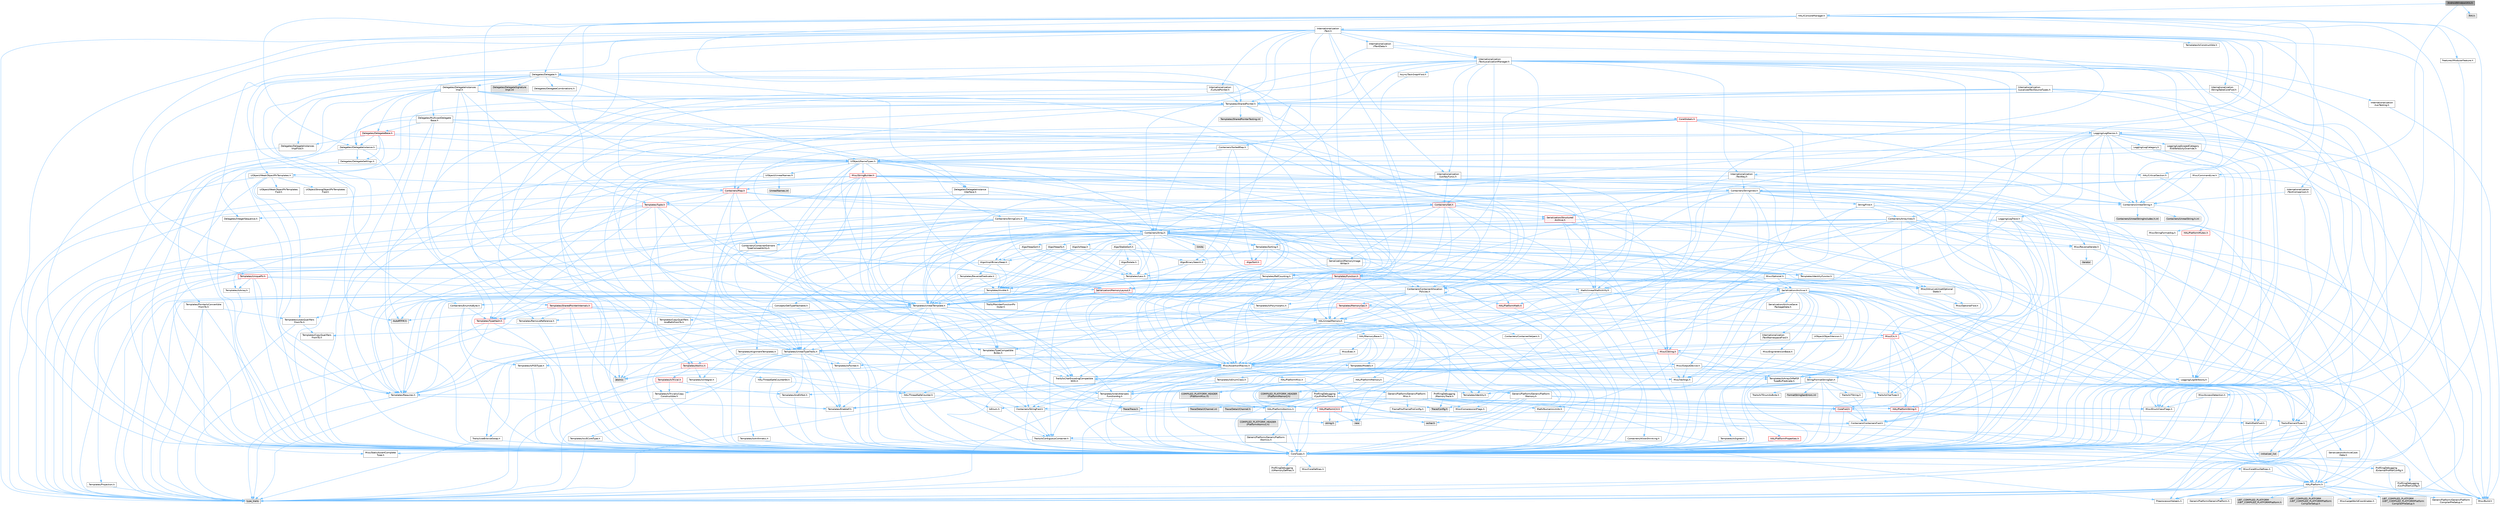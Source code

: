 digraph "AndroidWindowUtils.h"
{
 // INTERACTIVE_SVG=YES
 // LATEX_PDF_SIZE
  bgcolor="transparent";
  edge [fontname=Helvetica,fontsize=10,labelfontname=Helvetica,labelfontsize=10];
  node [fontname=Helvetica,fontsize=10,shape=box,height=0.2,width=0.4];
  Node1 [id="Node000001",label="AndroidWindowUtils.h",height=0.2,width=0.4,color="gray40", fillcolor="grey60", style="filled", fontcolor="black",tooltip=" "];
  Node1 -> Node2 [id="edge1_Node000001_Node000002",color="steelblue1",style="solid",tooltip=" "];
  Node2 [id="Node000002",label="HAL/IConsoleManager.h",height=0.2,width=0.4,color="grey40", fillcolor="white", style="filled",URL="$dd/d0d/IConsoleManager_8h.html",tooltip=" "];
  Node2 -> Node3 [id="edge2_Node000002_Node000003",color="steelblue1",style="solid",tooltip=" "];
  Node3 [id="Node000003",label="CoreTypes.h",height=0.2,width=0.4,color="grey40", fillcolor="white", style="filled",URL="$dc/dec/CoreTypes_8h.html",tooltip=" "];
  Node3 -> Node4 [id="edge3_Node000003_Node000004",color="steelblue1",style="solid",tooltip=" "];
  Node4 [id="Node000004",label="HAL/Platform.h",height=0.2,width=0.4,color="grey40", fillcolor="white", style="filled",URL="$d9/dd0/Platform_8h.html",tooltip=" "];
  Node4 -> Node5 [id="edge4_Node000004_Node000005",color="steelblue1",style="solid",tooltip=" "];
  Node5 [id="Node000005",label="Misc/Build.h",height=0.2,width=0.4,color="grey40", fillcolor="white", style="filled",URL="$d3/dbb/Build_8h.html",tooltip=" "];
  Node4 -> Node6 [id="edge5_Node000004_Node000006",color="steelblue1",style="solid",tooltip=" "];
  Node6 [id="Node000006",label="Misc/LargeWorldCoordinates.h",height=0.2,width=0.4,color="grey40", fillcolor="white", style="filled",URL="$d2/dcb/LargeWorldCoordinates_8h.html",tooltip=" "];
  Node4 -> Node7 [id="edge6_Node000004_Node000007",color="steelblue1",style="solid",tooltip=" "];
  Node7 [id="Node000007",label="type_traits",height=0.2,width=0.4,color="grey60", fillcolor="#E0E0E0", style="filled",tooltip=" "];
  Node4 -> Node8 [id="edge7_Node000004_Node000008",color="steelblue1",style="solid",tooltip=" "];
  Node8 [id="Node000008",label="PreprocessorHelpers.h",height=0.2,width=0.4,color="grey40", fillcolor="white", style="filled",URL="$db/ddb/PreprocessorHelpers_8h.html",tooltip=" "];
  Node4 -> Node9 [id="edge8_Node000004_Node000009",color="steelblue1",style="solid",tooltip=" "];
  Node9 [id="Node000009",label="UBT_COMPILED_PLATFORM\l/UBT_COMPILED_PLATFORMPlatform\lCompilerPreSetup.h",height=0.2,width=0.4,color="grey60", fillcolor="#E0E0E0", style="filled",tooltip=" "];
  Node4 -> Node10 [id="edge9_Node000004_Node000010",color="steelblue1",style="solid",tooltip=" "];
  Node10 [id="Node000010",label="GenericPlatform/GenericPlatform\lCompilerPreSetup.h",height=0.2,width=0.4,color="grey40", fillcolor="white", style="filled",URL="$d9/dc8/GenericPlatformCompilerPreSetup_8h.html",tooltip=" "];
  Node4 -> Node11 [id="edge10_Node000004_Node000011",color="steelblue1",style="solid",tooltip=" "];
  Node11 [id="Node000011",label="GenericPlatform/GenericPlatform.h",height=0.2,width=0.4,color="grey40", fillcolor="white", style="filled",URL="$d6/d84/GenericPlatform_8h.html",tooltip=" "];
  Node4 -> Node12 [id="edge11_Node000004_Node000012",color="steelblue1",style="solid",tooltip=" "];
  Node12 [id="Node000012",label="UBT_COMPILED_PLATFORM\l/UBT_COMPILED_PLATFORMPlatform.h",height=0.2,width=0.4,color="grey60", fillcolor="#E0E0E0", style="filled",tooltip=" "];
  Node4 -> Node13 [id="edge12_Node000004_Node000013",color="steelblue1",style="solid",tooltip=" "];
  Node13 [id="Node000013",label="UBT_COMPILED_PLATFORM\l/UBT_COMPILED_PLATFORMPlatform\lCompilerSetup.h",height=0.2,width=0.4,color="grey60", fillcolor="#E0E0E0", style="filled",tooltip=" "];
  Node3 -> Node14 [id="edge13_Node000003_Node000014",color="steelblue1",style="solid",tooltip=" "];
  Node14 [id="Node000014",label="ProfilingDebugging\l/UMemoryDefines.h",height=0.2,width=0.4,color="grey40", fillcolor="white", style="filled",URL="$d2/da2/UMemoryDefines_8h.html",tooltip=" "];
  Node3 -> Node15 [id="edge14_Node000003_Node000015",color="steelblue1",style="solid",tooltip=" "];
  Node15 [id="Node000015",label="Misc/CoreMiscDefines.h",height=0.2,width=0.4,color="grey40", fillcolor="white", style="filled",URL="$da/d38/CoreMiscDefines_8h.html",tooltip=" "];
  Node15 -> Node4 [id="edge15_Node000015_Node000004",color="steelblue1",style="solid",tooltip=" "];
  Node15 -> Node8 [id="edge16_Node000015_Node000008",color="steelblue1",style="solid",tooltip=" "];
  Node3 -> Node16 [id="edge17_Node000003_Node000016",color="steelblue1",style="solid",tooltip=" "];
  Node16 [id="Node000016",label="Misc/CoreDefines.h",height=0.2,width=0.4,color="grey40", fillcolor="white", style="filled",URL="$d3/dd2/CoreDefines_8h.html",tooltip=" "];
  Node2 -> Node17 [id="edge18_Node000002_Node000017",color="steelblue1",style="solid",tooltip=" "];
  Node17 [id="Node000017",label="Misc/AccessDetection.h",height=0.2,width=0.4,color="grey40", fillcolor="white", style="filled",URL="$d3/db5/AccessDetection_8h.html",tooltip=" "];
  Node17 -> Node3 [id="edge19_Node000017_Node000003",color="steelblue1",style="solid",tooltip=" "];
  Node17 -> Node18 [id="edge20_Node000017_Node000018",color="steelblue1",style="solid",tooltip=" "];
  Node18 [id="Node000018",label="Misc/EnumClassFlags.h",height=0.2,width=0.4,color="grey40", fillcolor="white", style="filled",URL="$d8/de7/EnumClassFlags_8h.html",tooltip=" "];
  Node2 -> Node19 [id="edge21_Node000002_Node000019",color="steelblue1",style="solid",tooltip=" "];
  Node19 [id="Node000019",label="Misc/AssertionMacros.h",height=0.2,width=0.4,color="grey40", fillcolor="white", style="filled",URL="$d0/dfa/AssertionMacros_8h.html",tooltip=" "];
  Node19 -> Node3 [id="edge22_Node000019_Node000003",color="steelblue1",style="solid",tooltip=" "];
  Node19 -> Node4 [id="edge23_Node000019_Node000004",color="steelblue1",style="solid",tooltip=" "];
  Node19 -> Node20 [id="edge24_Node000019_Node000020",color="steelblue1",style="solid",tooltip=" "];
  Node20 [id="Node000020",label="HAL/PlatformMisc.h",height=0.2,width=0.4,color="grey40", fillcolor="white", style="filled",URL="$d0/df5/PlatformMisc_8h.html",tooltip=" "];
  Node20 -> Node3 [id="edge25_Node000020_Node000003",color="steelblue1",style="solid",tooltip=" "];
  Node20 -> Node21 [id="edge26_Node000020_Node000021",color="steelblue1",style="solid",tooltip=" "];
  Node21 [id="Node000021",label="GenericPlatform/GenericPlatform\lMisc.h",height=0.2,width=0.4,color="grey40", fillcolor="white", style="filled",URL="$db/d9a/GenericPlatformMisc_8h.html",tooltip=" "];
  Node21 -> Node22 [id="edge27_Node000021_Node000022",color="steelblue1",style="solid",tooltip=" "];
  Node22 [id="Node000022",label="Containers/StringFwd.h",height=0.2,width=0.4,color="grey40", fillcolor="white", style="filled",URL="$df/d37/StringFwd_8h.html",tooltip=" "];
  Node22 -> Node3 [id="edge28_Node000022_Node000003",color="steelblue1",style="solid",tooltip=" "];
  Node22 -> Node23 [id="edge29_Node000022_Node000023",color="steelblue1",style="solid",tooltip=" "];
  Node23 [id="Node000023",label="Traits/ElementType.h",height=0.2,width=0.4,color="grey40", fillcolor="white", style="filled",URL="$d5/d4f/ElementType_8h.html",tooltip=" "];
  Node23 -> Node4 [id="edge30_Node000023_Node000004",color="steelblue1",style="solid",tooltip=" "];
  Node23 -> Node24 [id="edge31_Node000023_Node000024",color="steelblue1",style="solid",tooltip=" "];
  Node24 [id="Node000024",label="initializer_list",height=0.2,width=0.4,color="grey60", fillcolor="#E0E0E0", style="filled",tooltip=" "];
  Node23 -> Node7 [id="edge32_Node000023_Node000007",color="steelblue1",style="solid",tooltip=" "];
  Node22 -> Node25 [id="edge33_Node000022_Node000025",color="steelblue1",style="solid",tooltip=" "];
  Node25 [id="Node000025",label="Traits/IsContiguousContainer.h",height=0.2,width=0.4,color="grey40", fillcolor="white", style="filled",URL="$d5/d3c/IsContiguousContainer_8h.html",tooltip=" "];
  Node25 -> Node3 [id="edge34_Node000025_Node000003",color="steelblue1",style="solid",tooltip=" "];
  Node25 -> Node26 [id="edge35_Node000025_Node000026",color="steelblue1",style="solid",tooltip=" "];
  Node26 [id="Node000026",label="Misc/StaticAssertComplete\lType.h",height=0.2,width=0.4,color="grey40", fillcolor="white", style="filled",URL="$d5/d4e/StaticAssertCompleteType_8h.html",tooltip=" "];
  Node25 -> Node24 [id="edge36_Node000025_Node000024",color="steelblue1",style="solid",tooltip=" "];
  Node21 -> Node27 [id="edge37_Node000021_Node000027",color="steelblue1",style="solid",tooltip=" "];
  Node27 [id="Node000027",label="CoreFwd.h",height=0.2,width=0.4,color="red", fillcolor="#FFF0F0", style="filled",URL="$d1/d1e/CoreFwd_8h.html",tooltip=" "];
  Node27 -> Node3 [id="edge38_Node000027_Node000003",color="steelblue1",style="solid",tooltip=" "];
  Node27 -> Node28 [id="edge39_Node000027_Node000028",color="steelblue1",style="solid",tooltip=" "];
  Node28 [id="Node000028",label="Containers/ContainersFwd.h",height=0.2,width=0.4,color="grey40", fillcolor="white", style="filled",URL="$d4/d0a/ContainersFwd_8h.html",tooltip=" "];
  Node28 -> Node4 [id="edge40_Node000028_Node000004",color="steelblue1",style="solid",tooltip=" "];
  Node28 -> Node3 [id="edge41_Node000028_Node000003",color="steelblue1",style="solid",tooltip=" "];
  Node28 -> Node25 [id="edge42_Node000028_Node000025",color="steelblue1",style="solid",tooltip=" "];
  Node27 -> Node29 [id="edge43_Node000027_Node000029",color="steelblue1",style="solid",tooltip=" "];
  Node29 [id="Node000029",label="Math/MathFwd.h",height=0.2,width=0.4,color="grey40", fillcolor="white", style="filled",URL="$d2/d10/MathFwd_8h.html",tooltip=" "];
  Node29 -> Node4 [id="edge44_Node000029_Node000004",color="steelblue1",style="solid",tooltip=" "];
  Node21 -> Node3 [id="edge45_Node000021_Node000003",color="steelblue1",style="solid",tooltip=" "];
  Node21 -> Node31 [id="edge46_Node000021_Node000031",color="steelblue1",style="solid",tooltip=" "];
  Node31 [id="Node000031",label="FramePro/FrameProConfig.h",height=0.2,width=0.4,color="grey40", fillcolor="white", style="filled",URL="$d7/d90/FrameProConfig_8h.html",tooltip=" "];
  Node21 -> Node32 [id="edge47_Node000021_Node000032",color="steelblue1",style="solid",tooltip=" "];
  Node32 [id="Node000032",label="HAL/PlatformCrt.h",height=0.2,width=0.4,color="red", fillcolor="#FFF0F0", style="filled",URL="$d8/d75/PlatformCrt_8h.html",tooltip=" "];
  Node32 -> Node33 [id="edge48_Node000032_Node000033",color="steelblue1",style="solid",tooltip=" "];
  Node33 [id="Node000033",label="new",height=0.2,width=0.4,color="grey60", fillcolor="#E0E0E0", style="filled",tooltip=" "];
  Node32 -> Node34 [id="edge49_Node000032_Node000034",color="steelblue1",style="solid",tooltip=" "];
  Node34 [id="Node000034",label="wchar.h",height=0.2,width=0.4,color="grey60", fillcolor="#E0E0E0", style="filled",tooltip=" "];
  Node32 -> Node41 [id="edge50_Node000032_Node000041",color="steelblue1",style="solid",tooltip=" "];
  Node41 [id="Node000041",label="string.h",height=0.2,width=0.4,color="grey60", fillcolor="#E0E0E0", style="filled",tooltip=" "];
  Node21 -> Node42 [id="edge51_Node000021_Node000042",color="steelblue1",style="solid",tooltip=" "];
  Node42 [id="Node000042",label="Math/NumericLimits.h",height=0.2,width=0.4,color="grey40", fillcolor="white", style="filled",URL="$df/d1b/NumericLimits_8h.html",tooltip=" "];
  Node42 -> Node3 [id="edge52_Node000042_Node000003",color="steelblue1",style="solid",tooltip=" "];
  Node21 -> Node43 [id="edge53_Node000021_Node000043",color="steelblue1",style="solid",tooltip=" "];
  Node43 [id="Node000043",label="Misc/CompressionFlags.h",height=0.2,width=0.4,color="grey40", fillcolor="white", style="filled",URL="$d9/d76/CompressionFlags_8h.html",tooltip=" "];
  Node21 -> Node18 [id="edge54_Node000021_Node000018",color="steelblue1",style="solid",tooltip=" "];
  Node21 -> Node44 [id="edge55_Node000021_Node000044",color="steelblue1",style="solid",tooltip=" "];
  Node44 [id="Node000044",label="ProfilingDebugging\l/CsvProfilerConfig.h",height=0.2,width=0.4,color="grey40", fillcolor="white", style="filled",URL="$d3/d88/CsvProfilerConfig_8h.html",tooltip=" "];
  Node44 -> Node5 [id="edge56_Node000044_Node000005",color="steelblue1",style="solid",tooltip=" "];
  Node21 -> Node45 [id="edge57_Node000021_Node000045",color="steelblue1",style="solid",tooltip=" "];
  Node45 [id="Node000045",label="ProfilingDebugging\l/ExternalProfilerConfig.h",height=0.2,width=0.4,color="grey40", fillcolor="white", style="filled",URL="$d3/dbb/ExternalProfilerConfig_8h.html",tooltip=" "];
  Node45 -> Node5 [id="edge58_Node000045_Node000005",color="steelblue1",style="solid",tooltip=" "];
  Node20 -> Node46 [id="edge59_Node000020_Node000046",color="steelblue1",style="solid",tooltip=" "];
  Node46 [id="Node000046",label="COMPILED_PLATFORM_HEADER\l(PlatformMisc.h)",height=0.2,width=0.4,color="grey60", fillcolor="#E0E0E0", style="filled",tooltip=" "];
  Node20 -> Node47 [id="edge60_Node000020_Node000047",color="steelblue1",style="solid",tooltip=" "];
  Node47 [id="Node000047",label="ProfilingDebugging\l/CpuProfilerTrace.h",height=0.2,width=0.4,color="grey40", fillcolor="white", style="filled",URL="$da/dcb/CpuProfilerTrace_8h.html",tooltip=" "];
  Node47 -> Node3 [id="edge61_Node000047_Node000003",color="steelblue1",style="solid",tooltip=" "];
  Node47 -> Node28 [id="edge62_Node000047_Node000028",color="steelblue1",style="solid",tooltip=" "];
  Node47 -> Node48 [id="edge63_Node000047_Node000048",color="steelblue1",style="solid",tooltip=" "];
  Node48 [id="Node000048",label="HAL/PlatformAtomics.h",height=0.2,width=0.4,color="grey40", fillcolor="white", style="filled",URL="$d3/d36/PlatformAtomics_8h.html",tooltip=" "];
  Node48 -> Node3 [id="edge64_Node000048_Node000003",color="steelblue1",style="solid",tooltip=" "];
  Node48 -> Node49 [id="edge65_Node000048_Node000049",color="steelblue1",style="solid",tooltip=" "];
  Node49 [id="Node000049",label="GenericPlatform/GenericPlatform\lAtomics.h",height=0.2,width=0.4,color="grey40", fillcolor="white", style="filled",URL="$da/d72/GenericPlatformAtomics_8h.html",tooltip=" "];
  Node49 -> Node3 [id="edge66_Node000049_Node000003",color="steelblue1",style="solid",tooltip=" "];
  Node48 -> Node50 [id="edge67_Node000048_Node000050",color="steelblue1",style="solid",tooltip=" "];
  Node50 [id="Node000050",label="COMPILED_PLATFORM_HEADER\l(PlatformAtomics.h)",height=0.2,width=0.4,color="grey60", fillcolor="#E0E0E0", style="filled",tooltip=" "];
  Node47 -> Node8 [id="edge68_Node000047_Node000008",color="steelblue1",style="solid",tooltip=" "];
  Node47 -> Node5 [id="edge69_Node000047_Node000005",color="steelblue1",style="solid",tooltip=" "];
  Node47 -> Node51 [id="edge70_Node000047_Node000051",color="steelblue1",style="solid",tooltip=" "];
  Node51 [id="Node000051",label="Trace/Config.h",height=0.2,width=0.4,color="grey60", fillcolor="#E0E0E0", style="filled",tooltip=" "];
  Node47 -> Node52 [id="edge71_Node000047_Node000052",color="steelblue1",style="solid",tooltip=" "];
  Node52 [id="Node000052",label="Trace/Detail/Channel.h",height=0.2,width=0.4,color="grey60", fillcolor="#E0E0E0", style="filled",tooltip=" "];
  Node47 -> Node53 [id="edge72_Node000047_Node000053",color="steelblue1",style="solid",tooltip=" "];
  Node53 [id="Node000053",label="Trace/Detail/Channel.inl",height=0.2,width=0.4,color="grey60", fillcolor="#E0E0E0", style="filled",tooltip=" "];
  Node47 -> Node54 [id="edge73_Node000047_Node000054",color="steelblue1",style="solid",tooltip=" "];
  Node54 [id="Node000054",label="Trace/Trace.h",height=0.2,width=0.4,color="grey60", fillcolor="#E0E0E0", style="filled",tooltip=" "];
  Node19 -> Node8 [id="edge74_Node000019_Node000008",color="steelblue1",style="solid",tooltip=" "];
  Node19 -> Node55 [id="edge75_Node000019_Node000055",color="steelblue1",style="solid",tooltip=" "];
  Node55 [id="Node000055",label="Templates/EnableIf.h",height=0.2,width=0.4,color="grey40", fillcolor="white", style="filled",URL="$d7/d60/EnableIf_8h.html",tooltip=" "];
  Node55 -> Node3 [id="edge76_Node000055_Node000003",color="steelblue1",style="solid",tooltip=" "];
  Node19 -> Node56 [id="edge77_Node000019_Node000056",color="steelblue1",style="solid",tooltip=" "];
  Node56 [id="Node000056",label="Templates/IsArrayOrRefOf\lTypeByPredicate.h",height=0.2,width=0.4,color="grey40", fillcolor="white", style="filled",URL="$d6/da1/IsArrayOrRefOfTypeByPredicate_8h.html",tooltip=" "];
  Node56 -> Node3 [id="edge78_Node000056_Node000003",color="steelblue1",style="solid",tooltip=" "];
  Node19 -> Node57 [id="edge79_Node000019_Node000057",color="steelblue1",style="solid",tooltip=" "];
  Node57 [id="Node000057",label="Templates/IsValidVariadic\lFunctionArg.h",height=0.2,width=0.4,color="grey40", fillcolor="white", style="filled",URL="$d0/dc8/IsValidVariadicFunctionArg_8h.html",tooltip=" "];
  Node57 -> Node3 [id="edge80_Node000057_Node000003",color="steelblue1",style="solid",tooltip=" "];
  Node57 -> Node58 [id="edge81_Node000057_Node000058",color="steelblue1",style="solid",tooltip=" "];
  Node58 [id="Node000058",label="IsEnum.h",height=0.2,width=0.4,color="grey40", fillcolor="white", style="filled",URL="$d4/de5/IsEnum_8h.html",tooltip=" "];
  Node57 -> Node7 [id="edge82_Node000057_Node000007",color="steelblue1",style="solid",tooltip=" "];
  Node19 -> Node59 [id="edge83_Node000019_Node000059",color="steelblue1",style="solid",tooltip=" "];
  Node59 [id="Node000059",label="Traits/IsCharEncodingCompatible\lWith.h",height=0.2,width=0.4,color="grey40", fillcolor="white", style="filled",URL="$df/dd1/IsCharEncodingCompatibleWith_8h.html",tooltip=" "];
  Node59 -> Node7 [id="edge84_Node000059_Node000007",color="steelblue1",style="solid",tooltip=" "];
  Node59 -> Node60 [id="edge85_Node000059_Node000060",color="steelblue1",style="solid",tooltip=" "];
  Node60 [id="Node000060",label="Traits/IsCharType.h",height=0.2,width=0.4,color="grey40", fillcolor="white", style="filled",URL="$db/d51/IsCharType_8h.html",tooltip=" "];
  Node60 -> Node3 [id="edge86_Node000060_Node000003",color="steelblue1",style="solid",tooltip=" "];
  Node19 -> Node61 [id="edge87_Node000019_Node000061",color="steelblue1",style="solid",tooltip=" "];
  Node61 [id="Node000061",label="Misc/VarArgs.h",height=0.2,width=0.4,color="grey40", fillcolor="white", style="filled",URL="$d5/d6f/VarArgs_8h.html",tooltip=" "];
  Node61 -> Node3 [id="edge88_Node000061_Node000003",color="steelblue1",style="solid",tooltip=" "];
  Node19 -> Node62 [id="edge89_Node000019_Node000062",color="steelblue1",style="solid",tooltip=" "];
  Node62 [id="Node000062",label="String/FormatStringSan.h",height=0.2,width=0.4,color="grey40", fillcolor="white", style="filled",URL="$d3/d8b/FormatStringSan_8h.html",tooltip=" "];
  Node62 -> Node7 [id="edge90_Node000062_Node000007",color="steelblue1",style="solid",tooltip=" "];
  Node62 -> Node3 [id="edge91_Node000062_Node000003",color="steelblue1",style="solid",tooltip=" "];
  Node62 -> Node63 [id="edge92_Node000062_Node000063",color="steelblue1",style="solid",tooltip=" "];
  Node63 [id="Node000063",label="Templates/Requires.h",height=0.2,width=0.4,color="grey40", fillcolor="white", style="filled",URL="$dc/d96/Requires_8h.html",tooltip=" "];
  Node63 -> Node55 [id="edge93_Node000063_Node000055",color="steelblue1",style="solid",tooltip=" "];
  Node63 -> Node7 [id="edge94_Node000063_Node000007",color="steelblue1",style="solid",tooltip=" "];
  Node62 -> Node64 [id="edge95_Node000062_Node000064",color="steelblue1",style="solid",tooltip=" "];
  Node64 [id="Node000064",label="Templates/Identity.h",height=0.2,width=0.4,color="grey40", fillcolor="white", style="filled",URL="$d0/dd5/Identity_8h.html",tooltip=" "];
  Node62 -> Node57 [id="edge96_Node000062_Node000057",color="steelblue1",style="solid",tooltip=" "];
  Node62 -> Node60 [id="edge97_Node000062_Node000060",color="steelblue1",style="solid",tooltip=" "];
  Node62 -> Node65 [id="edge98_Node000062_Node000065",color="steelblue1",style="solid",tooltip=" "];
  Node65 [id="Node000065",label="Traits/IsTEnumAsByte.h",height=0.2,width=0.4,color="grey40", fillcolor="white", style="filled",URL="$d1/de6/IsTEnumAsByte_8h.html",tooltip=" "];
  Node62 -> Node66 [id="edge99_Node000062_Node000066",color="steelblue1",style="solid",tooltip=" "];
  Node66 [id="Node000066",label="Traits/IsTString.h",height=0.2,width=0.4,color="grey40", fillcolor="white", style="filled",URL="$d0/df8/IsTString_8h.html",tooltip=" "];
  Node66 -> Node28 [id="edge100_Node000066_Node000028",color="steelblue1",style="solid",tooltip=" "];
  Node62 -> Node28 [id="edge101_Node000062_Node000028",color="steelblue1",style="solid",tooltip=" "];
  Node62 -> Node67 [id="edge102_Node000062_Node000067",color="steelblue1",style="solid",tooltip=" "];
  Node67 [id="Node000067",label="FormatStringSanErrors.inl",height=0.2,width=0.4,color="grey60", fillcolor="#E0E0E0", style="filled",tooltip=" "];
  Node19 -> Node68 [id="edge103_Node000019_Node000068",color="steelblue1",style="solid",tooltip=" "];
  Node68 [id="Node000068",label="atomic",height=0.2,width=0.4,color="grey60", fillcolor="#E0E0E0", style="filled",tooltip=" "];
  Node2 -> Node69 [id="edge104_Node000002_Node000069",color="steelblue1",style="solid",tooltip=" "];
  Node69 [id="Node000069",label="Templates/UnrealTemplate.h",height=0.2,width=0.4,color="grey40", fillcolor="white", style="filled",URL="$d4/d24/UnrealTemplate_8h.html",tooltip=" "];
  Node69 -> Node3 [id="edge105_Node000069_Node000003",color="steelblue1",style="solid",tooltip=" "];
  Node69 -> Node70 [id="edge106_Node000069_Node000070",color="steelblue1",style="solid",tooltip=" "];
  Node70 [id="Node000070",label="Templates/IsPointer.h",height=0.2,width=0.4,color="grey40", fillcolor="white", style="filled",URL="$d7/d05/IsPointer_8h.html",tooltip=" "];
  Node70 -> Node3 [id="edge107_Node000070_Node000003",color="steelblue1",style="solid",tooltip=" "];
  Node69 -> Node71 [id="edge108_Node000069_Node000071",color="steelblue1",style="solid",tooltip=" "];
  Node71 [id="Node000071",label="HAL/UnrealMemory.h",height=0.2,width=0.4,color="grey40", fillcolor="white", style="filled",URL="$d9/d96/UnrealMemory_8h.html",tooltip=" "];
  Node71 -> Node3 [id="edge109_Node000071_Node000003",color="steelblue1",style="solid",tooltip=" "];
  Node71 -> Node72 [id="edge110_Node000071_Node000072",color="steelblue1",style="solid",tooltip=" "];
  Node72 [id="Node000072",label="GenericPlatform/GenericPlatform\lMemory.h",height=0.2,width=0.4,color="grey40", fillcolor="white", style="filled",URL="$dd/d22/GenericPlatformMemory_8h.html",tooltip=" "];
  Node72 -> Node27 [id="edge111_Node000072_Node000027",color="steelblue1",style="solid",tooltip=" "];
  Node72 -> Node3 [id="edge112_Node000072_Node000003",color="steelblue1",style="solid",tooltip=" "];
  Node72 -> Node73 [id="edge113_Node000072_Node000073",color="steelblue1",style="solid",tooltip=" "];
  Node73 [id="Node000073",label="HAL/PlatformString.h",height=0.2,width=0.4,color="red", fillcolor="#FFF0F0", style="filled",URL="$db/db5/PlatformString_8h.html",tooltip=" "];
  Node73 -> Node3 [id="edge114_Node000073_Node000003",color="steelblue1",style="solid",tooltip=" "];
  Node72 -> Node41 [id="edge115_Node000072_Node000041",color="steelblue1",style="solid",tooltip=" "];
  Node72 -> Node34 [id="edge116_Node000072_Node000034",color="steelblue1",style="solid",tooltip=" "];
  Node71 -> Node75 [id="edge117_Node000071_Node000075",color="steelblue1",style="solid",tooltip=" "];
  Node75 [id="Node000075",label="HAL/MemoryBase.h",height=0.2,width=0.4,color="grey40", fillcolor="white", style="filled",URL="$d6/d9f/MemoryBase_8h.html",tooltip=" "];
  Node75 -> Node3 [id="edge118_Node000075_Node000003",color="steelblue1",style="solid",tooltip=" "];
  Node75 -> Node48 [id="edge119_Node000075_Node000048",color="steelblue1",style="solid",tooltip=" "];
  Node75 -> Node32 [id="edge120_Node000075_Node000032",color="steelblue1",style="solid",tooltip=" "];
  Node75 -> Node76 [id="edge121_Node000075_Node000076",color="steelblue1",style="solid",tooltip=" "];
  Node76 [id="Node000076",label="Misc/Exec.h",height=0.2,width=0.4,color="grey40", fillcolor="white", style="filled",URL="$de/ddb/Exec_8h.html",tooltip=" "];
  Node76 -> Node3 [id="edge122_Node000076_Node000003",color="steelblue1",style="solid",tooltip=" "];
  Node76 -> Node19 [id="edge123_Node000076_Node000019",color="steelblue1",style="solid",tooltip=" "];
  Node75 -> Node77 [id="edge124_Node000075_Node000077",color="steelblue1",style="solid",tooltip=" "];
  Node77 [id="Node000077",label="Misc/OutputDevice.h",height=0.2,width=0.4,color="grey40", fillcolor="white", style="filled",URL="$d7/d32/OutputDevice_8h.html",tooltip=" "];
  Node77 -> Node27 [id="edge125_Node000077_Node000027",color="steelblue1",style="solid",tooltip=" "];
  Node77 -> Node3 [id="edge126_Node000077_Node000003",color="steelblue1",style="solid",tooltip=" "];
  Node77 -> Node78 [id="edge127_Node000077_Node000078",color="steelblue1",style="solid",tooltip=" "];
  Node78 [id="Node000078",label="Logging/LogVerbosity.h",height=0.2,width=0.4,color="grey40", fillcolor="white", style="filled",URL="$d2/d8f/LogVerbosity_8h.html",tooltip=" "];
  Node78 -> Node3 [id="edge128_Node000078_Node000003",color="steelblue1",style="solid",tooltip=" "];
  Node77 -> Node61 [id="edge129_Node000077_Node000061",color="steelblue1",style="solid",tooltip=" "];
  Node77 -> Node56 [id="edge130_Node000077_Node000056",color="steelblue1",style="solid",tooltip=" "];
  Node77 -> Node57 [id="edge131_Node000077_Node000057",color="steelblue1",style="solid",tooltip=" "];
  Node77 -> Node59 [id="edge132_Node000077_Node000059",color="steelblue1",style="solid",tooltip=" "];
  Node75 -> Node79 [id="edge133_Node000075_Node000079",color="steelblue1",style="solid",tooltip=" "];
  Node79 [id="Node000079",label="Templates/Atomic.h",height=0.2,width=0.4,color="red", fillcolor="#FFF0F0", style="filled",URL="$d3/d91/Atomic_8h.html",tooltip=" "];
  Node79 -> Node80 [id="edge134_Node000079_Node000080",color="steelblue1",style="solid",tooltip=" "];
  Node80 [id="Node000080",label="HAL/ThreadSafeCounter.h",height=0.2,width=0.4,color="grey40", fillcolor="white", style="filled",URL="$dc/dc9/ThreadSafeCounter_8h.html",tooltip=" "];
  Node80 -> Node3 [id="edge135_Node000080_Node000003",color="steelblue1",style="solid",tooltip=" "];
  Node80 -> Node48 [id="edge136_Node000080_Node000048",color="steelblue1",style="solid",tooltip=" "];
  Node79 -> Node81 [id="edge137_Node000079_Node000081",color="steelblue1",style="solid",tooltip=" "];
  Node81 [id="Node000081",label="HAL/ThreadSafeCounter64.h",height=0.2,width=0.4,color="grey40", fillcolor="white", style="filled",URL="$d0/d12/ThreadSafeCounter64_8h.html",tooltip=" "];
  Node81 -> Node3 [id="edge138_Node000081_Node000003",color="steelblue1",style="solid",tooltip=" "];
  Node81 -> Node80 [id="edge139_Node000081_Node000080",color="steelblue1",style="solid",tooltip=" "];
  Node79 -> Node82 [id="edge140_Node000079_Node000082",color="steelblue1",style="solid",tooltip=" "];
  Node82 [id="Node000082",label="Templates/IsIntegral.h",height=0.2,width=0.4,color="grey40", fillcolor="white", style="filled",URL="$da/d64/IsIntegral_8h.html",tooltip=" "];
  Node82 -> Node3 [id="edge141_Node000082_Node000003",color="steelblue1",style="solid",tooltip=" "];
  Node79 -> Node83 [id="edge142_Node000079_Node000083",color="steelblue1",style="solid",tooltip=" "];
  Node83 [id="Node000083",label="Templates/IsTrivial.h",height=0.2,width=0.4,color="red", fillcolor="#FFF0F0", style="filled",URL="$da/d4c/IsTrivial_8h.html",tooltip=" "];
  Node83 -> Node84 [id="edge143_Node000083_Node000084",color="steelblue1",style="solid",tooltip=" "];
  Node84 [id="Node000084",label="Templates/AndOrNot.h",height=0.2,width=0.4,color="grey40", fillcolor="white", style="filled",URL="$db/d0a/AndOrNot_8h.html",tooltip=" "];
  Node84 -> Node3 [id="edge144_Node000084_Node000003",color="steelblue1",style="solid",tooltip=" "];
  Node83 -> Node85 [id="edge145_Node000083_Node000085",color="steelblue1",style="solid",tooltip=" "];
  Node85 [id="Node000085",label="Templates/IsTriviallyCopy\lConstructible.h",height=0.2,width=0.4,color="grey40", fillcolor="white", style="filled",URL="$d3/d78/IsTriviallyCopyConstructible_8h.html",tooltip=" "];
  Node85 -> Node3 [id="edge146_Node000085_Node000003",color="steelblue1",style="solid",tooltip=" "];
  Node85 -> Node7 [id="edge147_Node000085_Node000007",color="steelblue1",style="solid",tooltip=" "];
  Node83 -> Node7 [id="edge148_Node000083_Node000007",color="steelblue1",style="solid",tooltip=" "];
  Node79 -> Node68 [id="edge149_Node000079_Node000068",color="steelblue1",style="solid",tooltip=" "];
  Node71 -> Node88 [id="edge150_Node000071_Node000088",color="steelblue1",style="solid",tooltip=" "];
  Node88 [id="Node000088",label="HAL/PlatformMemory.h",height=0.2,width=0.4,color="grey40", fillcolor="white", style="filled",URL="$de/d68/PlatformMemory_8h.html",tooltip=" "];
  Node88 -> Node3 [id="edge151_Node000088_Node000003",color="steelblue1",style="solid",tooltip=" "];
  Node88 -> Node72 [id="edge152_Node000088_Node000072",color="steelblue1",style="solid",tooltip=" "];
  Node88 -> Node89 [id="edge153_Node000088_Node000089",color="steelblue1",style="solid",tooltip=" "];
  Node89 [id="Node000089",label="COMPILED_PLATFORM_HEADER\l(PlatformMemory.h)",height=0.2,width=0.4,color="grey60", fillcolor="#E0E0E0", style="filled",tooltip=" "];
  Node71 -> Node90 [id="edge154_Node000071_Node000090",color="steelblue1",style="solid",tooltip=" "];
  Node90 [id="Node000090",label="ProfilingDebugging\l/MemoryTrace.h",height=0.2,width=0.4,color="grey40", fillcolor="white", style="filled",URL="$da/dd7/MemoryTrace_8h.html",tooltip=" "];
  Node90 -> Node4 [id="edge155_Node000090_Node000004",color="steelblue1",style="solid",tooltip=" "];
  Node90 -> Node18 [id="edge156_Node000090_Node000018",color="steelblue1",style="solid",tooltip=" "];
  Node90 -> Node51 [id="edge157_Node000090_Node000051",color="steelblue1",style="solid",tooltip=" "];
  Node90 -> Node54 [id="edge158_Node000090_Node000054",color="steelblue1",style="solid",tooltip=" "];
  Node71 -> Node70 [id="edge159_Node000071_Node000070",color="steelblue1",style="solid",tooltip=" "];
  Node69 -> Node91 [id="edge160_Node000069_Node000091",color="steelblue1",style="solid",tooltip=" "];
  Node91 [id="Node000091",label="Templates/CopyQualifiers\lAndRefsFromTo.h",height=0.2,width=0.4,color="grey40", fillcolor="white", style="filled",URL="$d3/db3/CopyQualifiersAndRefsFromTo_8h.html",tooltip=" "];
  Node91 -> Node92 [id="edge161_Node000091_Node000092",color="steelblue1",style="solid",tooltip=" "];
  Node92 [id="Node000092",label="Templates/CopyQualifiers\lFromTo.h",height=0.2,width=0.4,color="grey40", fillcolor="white", style="filled",URL="$d5/db4/CopyQualifiersFromTo_8h.html",tooltip=" "];
  Node69 -> Node93 [id="edge162_Node000069_Node000093",color="steelblue1",style="solid",tooltip=" "];
  Node93 [id="Node000093",label="Templates/UnrealTypeTraits.h",height=0.2,width=0.4,color="grey40", fillcolor="white", style="filled",URL="$d2/d2d/UnrealTypeTraits_8h.html",tooltip=" "];
  Node93 -> Node3 [id="edge163_Node000093_Node000003",color="steelblue1",style="solid",tooltip=" "];
  Node93 -> Node70 [id="edge164_Node000093_Node000070",color="steelblue1",style="solid",tooltip=" "];
  Node93 -> Node19 [id="edge165_Node000093_Node000019",color="steelblue1",style="solid",tooltip=" "];
  Node93 -> Node84 [id="edge166_Node000093_Node000084",color="steelblue1",style="solid",tooltip=" "];
  Node93 -> Node55 [id="edge167_Node000093_Node000055",color="steelblue1",style="solid",tooltip=" "];
  Node93 -> Node94 [id="edge168_Node000093_Node000094",color="steelblue1",style="solid",tooltip=" "];
  Node94 [id="Node000094",label="Templates/IsArithmetic.h",height=0.2,width=0.4,color="grey40", fillcolor="white", style="filled",URL="$d2/d5d/IsArithmetic_8h.html",tooltip=" "];
  Node94 -> Node3 [id="edge169_Node000094_Node000003",color="steelblue1",style="solid",tooltip=" "];
  Node93 -> Node58 [id="edge170_Node000093_Node000058",color="steelblue1",style="solid",tooltip=" "];
  Node93 -> Node95 [id="edge171_Node000093_Node000095",color="steelblue1",style="solid",tooltip=" "];
  Node95 [id="Node000095",label="Templates/Models.h",height=0.2,width=0.4,color="grey40", fillcolor="white", style="filled",URL="$d3/d0c/Models_8h.html",tooltip=" "];
  Node95 -> Node64 [id="edge172_Node000095_Node000064",color="steelblue1",style="solid",tooltip=" "];
  Node93 -> Node96 [id="edge173_Node000093_Node000096",color="steelblue1",style="solid",tooltip=" "];
  Node96 [id="Node000096",label="Templates/IsPODType.h",height=0.2,width=0.4,color="grey40", fillcolor="white", style="filled",URL="$d7/db1/IsPODType_8h.html",tooltip=" "];
  Node96 -> Node3 [id="edge174_Node000096_Node000003",color="steelblue1",style="solid",tooltip=" "];
  Node93 -> Node97 [id="edge175_Node000093_Node000097",color="steelblue1",style="solid",tooltip=" "];
  Node97 [id="Node000097",label="Templates/IsUECoreType.h",height=0.2,width=0.4,color="grey40", fillcolor="white", style="filled",URL="$d1/db8/IsUECoreType_8h.html",tooltip=" "];
  Node97 -> Node3 [id="edge176_Node000097_Node000003",color="steelblue1",style="solid",tooltip=" "];
  Node97 -> Node7 [id="edge177_Node000097_Node000007",color="steelblue1",style="solid",tooltip=" "];
  Node93 -> Node85 [id="edge178_Node000093_Node000085",color="steelblue1",style="solid",tooltip=" "];
  Node69 -> Node98 [id="edge179_Node000069_Node000098",color="steelblue1",style="solid",tooltip=" "];
  Node98 [id="Node000098",label="Templates/RemoveReference.h",height=0.2,width=0.4,color="grey40", fillcolor="white", style="filled",URL="$da/dbe/RemoveReference_8h.html",tooltip=" "];
  Node98 -> Node3 [id="edge180_Node000098_Node000003",color="steelblue1",style="solid",tooltip=" "];
  Node69 -> Node63 [id="edge181_Node000069_Node000063",color="steelblue1",style="solid",tooltip=" "];
  Node69 -> Node99 [id="edge182_Node000069_Node000099",color="steelblue1",style="solid",tooltip=" "];
  Node99 [id="Node000099",label="Templates/TypeCompatible\lBytes.h",height=0.2,width=0.4,color="grey40", fillcolor="white", style="filled",URL="$df/d0a/TypeCompatibleBytes_8h.html",tooltip=" "];
  Node99 -> Node3 [id="edge183_Node000099_Node000003",color="steelblue1",style="solid",tooltip=" "];
  Node99 -> Node41 [id="edge184_Node000099_Node000041",color="steelblue1",style="solid",tooltip=" "];
  Node99 -> Node33 [id="edge185_Node000099_Node000033",color="steelblue1",style="solid",tooltip=" "];
  Node99 -> Node7 [id="edge186_Node000099_Node000007",color="steelblue1",style="solid",tooltip=" "];
  Node69 -> Node64 [id="edge187_Node000069_Node000064",color="steelblue1",style="solid",tooltip=" "];
  Node69 -> Node25 [id="edge188_Node000069_Node000025",color="steelblue1",style="solid",tooltip=" "];
  Node69 -> Node100 [id="edge189_Node000069_Node000100",color="steelblue1",style="solid",tooltip=" "];
  Node100 [id="Node000100",label="Traits/UseBitwiseSwap.h",height=0.2,width=0.4,color="grey40", fillcolor="white", style="filled",URL="$db/df3/UseBitwiseSwap_8h.html",tooltip=" "];
  Node100 -> Node3 [id="edge190_Node000100_Node000003",color="steelblue1",style="solid",tooltip=" "];
  Node100 -> Node7 [id="edge191_Node000100_Node000007",color="steelblue1",style="solid",tooltip=" "];
  Node69 -> Node7 [id="edge192_Node000069_Node000007",color="steelblue1",style="solid",tooltip=" "];
  Node2 -> Node101 [id="edge193_Node000002_Node000101",color="steelblue1",style="solid",tooltip=" "];
  Node101 [id="Node000101",label="Containers/UnrealString.h",height=0.2,width=0.4,color="grey40", fillcolor="white", style="filled",URL="$d5/dba/UnrealString_8h.html",tooltip=" "];
  Node101 -> Node102 [id="edge194_Node000101_Node000102",color="steelblue1",style="solid",tooltip=" "];
  Node102 [id="Node000102",label="Containers/UnrealStringIncludes.h.inl",height=0.2,width=0.4,color="grey60", fillcolor="#E0E0E0", style="filled",tooltip=" "];
  Node101 -> Node103 [id="edge195_Node000101_Node000103",color="steelblue1",style="solid",tooltip=" "];
  Node103 [id="Node000103",label="Containers/UnrealString.h.inl",height=0.2,width=0.4,color="grey60", fillcolor="#E0E0E0", style="filled",tooltip=" "];
  Node101 -> Node104 [id="edge196_Node000101_Node000104",color="steelblue1",style="solid",tooltip=" "];
  Node104 [id="Node000104",label="Misc/StringFormatArg.h",height=0.2,width=0.4,color="grey40", fillcolor="white", style="filled",URL="$d2/d16/StringFormatArg_8h.html",tooltip=" "];
  Node104 -> Node28 [id="edge197_Node000104_Node000028",color="steelblue1",style="solid",tooltip=" "];
  Node2 -> Node105 [id="edge198_Node000002_Node000105",color="steelblue1",style="solid",tooltip=" "];
  Node105 [id="Node000105",label="Logging/LogMacros.h",height=0.2,width=0.4,color="grey40", fillcolor="white", style="filled",URL="$d0/d16/LogMacros_8h.html",tooltip=" "];
  Node105 -> Node101 [id="edge199_Node000105_Node000101",color="steelblue1",style="solid",tooltip=" "];
  Node105 -> Node3 [id="edge200_Node000105_Node000003",color="steelblue1",style="solid",tooltip=" "];
  Node105 -> Node8 [id="edge201_Node000105_Node000008",color="steelblue1",style="solid",tooltip=" "];
  Node105 -> Node106 [id="edge202_Node000105_Node000106",color="steelblue1",style="solid",tooltip=" "];
  Node106 [id="Node000106",label="Logging/LogCategory.h",height=0.2,width=0.4,color="grey40", fillcolor="white", style="filled",URL="$d9/d36/LogCategory_8h.html",tooltip=" "];
  Node106 -> Node3 [id="edge203_Node000106_Node000003",color="steelblue1",style="solid",tooltip=" "];
  Node106 -> Node78 [id="edge204_Node000106_Node000078",color="steelblue1",style="solid",tooltip=" "];
  Node106 -> Node107 [id="edge205_Node000106_Node000107",color="steelblue1",style="solid",tooltip=" "];
  Node107 [id="Node000107",label="UObject/NameTypes.h",height=0.2,width=0.4,color="grey40", fillcolor="white", style="filled",URL="$d6/d35/NameTypes_8h.html",tooltip=" "];
  Node107 -> Node3 [id="edge206_Node000107_Node000003",color="steelblue1",style="solid",tooltip=" "];
  Node107 -> Node19 [id="edge207_Node000107_Node000019",color="steelblue1",style="solid",tooltip=" "];
  Node107 -> Node71 [id="edge208_Node000107_Node000071",color="steelblue1",style="solid",tooltip=" "];
  Node107 -> Node93 [id="edge209_Node000107_Node000093",color="steelblue1",style="solid",tooltip=" "];
  Node107 -> Node69 [id="edge210_Node000107_Node000069",color="steelblue1",style="solid",tooltip=" "];
  Node107 -> Node101 [id="edge211_Node000107_Node000101",color="steelblue1",style="solid",tooltip=" "];
  Node107 -> Node108 [id="edge212_Node000107_Node000108",color="steelblue1",style="solid",tooltip=" "];
  Node108 [id="Node000108",label="HAL/CriticalSection.h",height=0.2,width=0.4,color="grey40", fillcolor="white", style="filled",URL="$d6/d90/CriticalSection_8h.html",tooltip=" "];
  Node108 -> Node109 [id="edge213_Node000108_Node000109",color="steelblue1",style="solid",tooltip=" "];
  Node109 [id="Node000109",label="HAL/PlatformMutex.h",height=0.2,width=0.4,color="red", fillcolor="#FFF0F0", style="filled",URL="$d9/d0b/PlatformMutex_8h.html",tooltip=" "];
  Node109 -> Node3 [id="edge214_Node000109_Node000003",color="steelblue1",style="solid",tooltip=" "];
  Node107 -> Node111 [id="edge215_Node000107_Node000111",color="steelblue1",style="solid",tooltip=" "];
  Node111 [id="Node000111",label="Containers/StringConv.h",height=0.2,width=0.4,color="grey40", fillcolor="white", style="filled",URL="$d3/ddf/StringConv_8h.html",tooltip=" "];
  Node111 -> Node3 [id="edge216_Node000111_Node000003",color="steelblue1",style="solid",tooltip=" "];
  Node111 -> Node19 [id="edge217_Node000111_Node000019",color="steelblue1",style="solid",tooltip=" "];
  Node111 -> Node112 [id="edge218_Node000111_Node000112",color="steelblue1",style="solid",tooltip=" "];
  Node112 [id="Node000112",label="Containers/ContainerAllocation\lPolicies.h",height=0.2,width=0.4,color="grey40", fillcolor="white", style="filled",URL="$d7/dff/ContainerAllocationPolicies_8h.html",tooltip=" "];
  Node112 -> Node3 [id="edge219_Node000112_Node000003",color="steelblue1",style="solid",tooltip=" "];
  Node112 -> Node113 [id="edge220_Node000112_Node000113",color="steelblue1",style="solid",tooltip=" "];
  Node113 [id="Node000113",label="Containers/ContainerHelpers.h",height=0.2,width=0.4,color="grey40", fillcolor="white", style="filled",URL="$d7/d33/ContainerHelpers_8h.html",tooltip=" "];
  Node113 -> Node3 [id="edge221_Node000113_Node000003",color="steelblue1",style="solid",tooltip=" "];
  Node112 -> Node112 [id="edge222_Node000112_Node000112",color="steelblue1",style="solid",tooltip=" "];
  Node112 -> Node114 [id="edge223_Node000112_Node000114",color="steelblue1",style="solid",tooltip=" "];
  Node114 [id="Node000114",label="HAL/PlatformMath.h",height=0.2,width=0.4,color="red", fillcolor="#FFF0F0", style="filled",URL="$dc/d53/PlatformMath_8h.html",tooltip=" "];
  Node114 -> Node3 [id="edge224_Node000114_Node000003",color="steelblue1",style="solid",tooltip=" "];
  Node112 -> Node71 [id="edge225_Node000112_Node000071",color="steelblue1",style="solid",tooltip=" "];
  Node112 -> Node42 [id="edge226_Node000112_Node000042",color="steelblue1",style="solid",tooltip=" "];
  Node112 -> Node19 [id="edge227_Node000112_Node000019",color="steelblue1",style="solid",tooltip=" "];
  Node112 -> Node122 [id="edge228_Node000112_Node000122",color="steelblue1",style="solid",tooltip=" "];
  Node122 [id="Node000122",label="Templates/IsPolymorphic.h",height=0.2,width=0.4,color="grey40", fillcolor="white", style="filled",URL="$dc/d20/IsPolymorphic_8h.html",tooltip=" "];
  Node112 -> Node123 [id="edge229_Node000112_Node000123",color="steelblue1",style="solid",tooltip=" "];
  Node123 [id="Node000123",label="Templates/MemoryOps.h",height=0.2,width=0.4,color="red", fillcolor="#FFF0F0", style="filled",URL="$db/dea/MemoryOps_8h.html",tooltip=" "];
  Node123 -> Node3 [id="edge230_Node000123_Node000003",color="steelblue1",style="solid",tooltip=" "];
  Node123 -> Node71 [id="edge231_Node000123_Node000071",color="steelblue1",style="solid",tooltip=" "];
  Node123 -> Node85 [id="edge232_Node000123_Node000085",color="steelblue1",style="solid",tooltip=" "];
  Node123 -> Node63 [id="edge233_Node000123_Node000063",color="steelblue1",style="solid",tooltip=" "];
  Node123 -> Node93 [id="edge234_Node000123_Node000093",color="steelblue1",style="solid",tooltip=" "];
  Node123 -> Node100 [id="edge235_Node000123_Node000100",color="steelblue1",style="solid",tooltip=" "];
  Node123 -> Node33 [id="edge236_Node000123_Node000033",color="steelblue1",style="solid",tooltip=" "];
  Node123 -> Node7 [id="edge237_Node000123_Node000007",color="steelblue1",style="solid",tooltip=" "];
  Node112 -> Node99 [id="edge238_Node000112_Node000099",color="steelblue1",style="solid",tooltip=" "];
  Node112 -> Node7 [id="edge239_Node000112_Node000007",color="steelblue1",style="solid",tooltip=" "];
  Node111 -> Node124 [id="edge240_Node000111_Node000124",color="steelblue1",style="solid",tooltip=" "];
  Node124 [id="Node000124",label="Containers/Array.h",height=0.2,width=0.4,color="grey40", fillcolor="white", style="filled",URL="$df/dd0/Array_8h.html",tooltip=" "];
  Node124 -> Node3 [id="edge241_Node000124_Node000003",color="steelblue1",style="solid",tooltip=" "];
  Node124 -> Node19 [id="edge242_Node000124_Node000019",color="steelblue1",style="solid",tooltip=" "];
  Node124 -> Node125 [id="edge243_Node000124_Node000125",color="steelblue1",style="solid",tooltip=" "];
  Node125 [id="Node000125",label="Misc/IntrusiveUnsetOptional\lState.h",height=0.2,width=0.4,color="grey40", fillcolor="white", style="filled",URL="$d2/d0a/IntrusiveUnsetOptionalState_8h.html",tooltip=" "];
  Node125 -> Node126 [id="edge244_Node000125_Node000126",color="steelblue1",style="solid",tooltip=" "];
  Node126 [id="Node000126",label="Misc/OptionalFwd.h",height=0.2,width=0.4,color="grey40", fillcolor="white", style="filled",URL="$dc/d50/OptionalFwd_8h.html",tooltip=" "];
  Node124 -> Node127 [id="edge245_Node000124_Node000127",color="steelblue1",style="solid",tooltip=" "];
  Node127 [id="Node000127",label="Misc/ReverseIterate.h",height=0.2,width=0.4,color="grey40", fillcolor="white", style="filled",URL="$db/de3/ReverseIterate_8h.html",tooltip=" "];
  Node127 -> Node4 [id="edge246_Node000127_Node000004",color="steelblue1",style="solid",tooltip=" "];
  Node127 -> Node128 [id="edge247_Node000127_Node000128",color="steelblue1",style="solid",tooltip=" "];
  Node128 [id="Node000128",label="iterator",height=0.2,width=0.4,color="grey60", fillcolor="#E0E0E0", style="filled",tooltip=" "];
  Node124 -> Node71 [id="edge248_Node000124_Node000071",color="steelblue1",style="solid",tooltip=" "];
  Node124 -> Node93 [id="edge249_Node000124_Node000093",color="steelblue1",style="solid",tooltip=" "];
  Node124 -> Node69 [id="edge250_Node000124_Node000069",color="steelblue1",style="solid",tooltip=" "];
  Node124 -> Node129 [id="edge251_Node000124_Node000129",color="steelblue1",style="solid",tooltip=" "];
  Node129 [id="Node000129",label="Containers/AllowShrinking.h",height=0.2,width=0.4,color="grey40", fillcolor="white", style="filled",URL="$d7/d1a/AllowShrinking_8h.html",tooltip=" "];
  Node129 -> Node3 [id="edge252_Node000129_Node000003",color="steelblue1",style="solid",tooltip=" "];
  Node124 -> Node112 [id="edge253_Node000124_Node000112",color="steelblue1",style="solid",tooltip=" "];
  Node124 -> Node130 [id="edge254_Node000124_Node000130",color="steelblue1",style="solid",tooltip=" "];
  Node130 [id="Node000130",label="Containers/ContainerElement\lTypeCompatibility.h",height=0.2,width=0.4,color="grey40", fillcolor="white", style="filled",URL="$df/ddf/ContainerElementTypeCompatibility_8h.html",tooltip=" "];
  Node130 -> Node3 [id="edge255_Node000130_Node000003",color="steelblue1",style="solid",tooltip=" "];
  Node130 -> Node93 [id="edge256_Node000130_Node000093",color="steelblue1",style="solid",tooltip=" "];
  Node124 -> Node131 [id="edge257_Node000124_Node000131",color="steelblue1",style="solid",tooltip=" "];
  Node131 [id="Node000131",label="Serialization/Archive.h",height=0.2,width=0.4,color="grey40", fillcolor="white", style="filled",URL="$d7/d3b/Archive_8h.html",tooltip=" "];
  Node131 -> Node27 [id="edge258_Node000131_Node000027",color="steelblue1",style="solid",tooltip=" "];
  Node131 -> Node3 [id="edge259_Node000131_Node000003",color="steelblue1",style="solid",tooltip=" "];
  Node131 -> Node132 [id="edge260_Node000131_Node000132",color="steelblue1",style="solid",tooltip=" "];
  Node132 [id="Node000132",label="HAL/PlatformProperties.h",height=0.2,width=0.4,color="red", fillcolor="#FFF0F0", style="filled",URL="$d9/db0/PlatformProperties_8h.html",tooltip=" "];
  Node132 -> Node3 [id="edge261_Node000132_Node000003",color="steelblue1",style="solid",tooltip=" "];
  Node131 -> Node135 [id="edge262_Node000131_Node000135",color="steelblue1",style="solid",tooltip=" "];
  Node135 [id="Node000135",label="Internationalization\l/TextNamespaceFwd.h",height=0.2,width=0.4,color="grey40", fillcolor="white", style="filled",URL="$d8/d97/TextNamespaceFwd_8h.html",tooltip=" "];
  Node135 -> Node3 [id="edge263_Node000135_Node000003",color="steelblue1",style="solid",tooltip=" "];
  Node131 -> Node29 [id="edge264_Node000131_Node000029",color="steelblue1",style="solid",tooltip=" "];
  Node131 -> Node19 [id="edge265_Node000131_Node000019",color="steelblue1",style="solid",tooltip=" "];
  Node131 -> Node5 [id="edge266_Node000131_Node000005",color="steelblue1",style="solid",tooltip=" "];
  Node131 -> Node43 [id="edge267_Node000131_Node000043",color="steelblue1",style="solid",tooltip=" "];
  Node131 -> Node136 [id="edge268_Node000131_Node000136",color="steelblue1",style="solid",tooltip=" "];
  Node136 [id="Node000136",label="Misc/EngineVersionBase.h",height=0.2,width=0.4,color="grey40", fillcolor="white", style="filled",URL="$d5/d2b/EngineVersionBase_8h.html",tooltip=" "];
  Node136 -> Node3 [id="edge269_Node000136_Node000003",color="steelblue1",style="solid",tooltip=" "];
  Node131 -> Node61 [id="edge270_Node000131_Node000061",color="steelblue1",style="solid",tooltip=" "];
  Node131 -> Node137 [id="edge271_Node000131_Node000137",color="steelblue1",style="solid",tooltip=" "];
  Node137 [id="Node000137",label="Serialization/ArchiveCook\lData.h",height=0.2,width=0.4,color="grey40", fillcolor="white", style="filled",URL="$dc/db6/ArchiveCookData_8h.html",tooltip=" "];
  Node137 -> Node4 [id="edge272_Node000137_Node000004",color="steelblue1",style="solid",tooltip=" "];
  Node131 -> Node138 [id="edge273_Node000131_Node000138",color="steelblue1",style="solid",tooltip=" "];
  Node138 [id="Node000138",label="Serialization/ArchiveSave\lPackageData.h",height=0.2,width=0.4,color="grey40", fillcolor="white", style="filled",URL="$d1/d37/ArchiveSavePackageData_8h.html",tooltip=" "];
  Node131 -> Node55 [id="edge274_Node000131_Node000055",color="steelblue1",style="solid",tooltip=" "];
  Node131 -> Node56 [id="edge275_Node000131_Node000056",color="steelblue1",style="solid",tooltip=" "];
  Node131 -> Node139 [id="edge276_Node000131_Node000139",color="steelblue1",style="solid",tooltip=" "];
  Node139 [id="Node000139",label="Templates/IsEnumClass.h",height=0.2,width=0.4,color="grey40", fillcolor="white", style="filled",URL="$d7/d15/IsEnumClass_8h.html",tooltip=" "];
  Node139 -> Node3 [id="edge277_Node000139_Node000003",color="steelblue1",style="solid",tooltip=" "];
  Node139 -> Node84 [id="edge278_Node000139_Node000084",color="steelblue1",style="solid",tooltip=" "];
  Node131 -> Node119 [id="edge279_Node000131_Node000119",color="steelblue1",style="solid",tooltip=" "];
  Node119 [id="Node000119",label="Templates/IsSigned.h",height=0.2,width=0.4,color="grey40", fillcolor="white", style="filled",URL="$d8/dd8/IsSigned_8h.html",tooltip=" "];
  Node119 -> Node3 [id="edge280_Node000119_Node000003",color="steelblue1",style="solid",tooltip=" "];
  Node131 -> Node57 [id="edge281_Node000131_Node000057",color="steelblue1",style="solid",tooltip=" "];
  Node131 -> Node69 [id="edge282_Node000131_Node000069",color="steelblue1",style="solid",tooltip=" "];
  Node131 -> Node59 [id="edge283_Node000131_Node000059",color="steelblue1",style="solid",tooltip=" "];
  Node131 -> Node140 [id="edge284_Node000131_Node000140",color="steelblue1",style="solid",tooltip=" "];
  Node140 [id="Node000140",label="UObject/ObjectVersion.h",height=0.2,width=0.4,color="grey40", fillcolor="white", style="filled",URL="$da/d63/ObjectVersion_8h.html",tooltip=" "];
  Node140 -> Node3 [id="edge285_Node000140_Node000003",color="steelblue1",style="solid",tooltip=" "];
  Node124 -> Node141 [id="edge286_Node000124_Node000141",color="steelblue1",style="solid",tooltip=" "];
  Node141 [id="Node000141",label="Serialization/MemoryImage\lWriter.h",height=0.2,width=0.4,color="grey40", fillcolor="white", style="filled",URL="$d0/d08/MemoryImageWriter_8h.html",tooltip=" "];
  Node141 -> Node3 [id="edge287_Node000141_Node000003",color="steelblue1",style="solid",tooltip=" "];
  Node141 -> Node142 [id="edge288_Node000141_Node000142",color="steelblue1",style="solid",tooltip=" "];
  Node142 [id="Node000142",label="Serialization/MemoryLayout.h",height=0.2,width=0.4,color="red", fillcolor="#FFF0F0", style="filled",URL="$d7/d66/MemoryLayout_8h.html",tooltip=" "];
  Node142 -> Node145 [id="edge289_Node000142_Node000145",color="steelblue1",style="solid",tooltip=" "];
  Node145 [id="Node000145",label="Containers/EnumAsByte.h",height=0.2,width=0.4,color="grey40", fillcolor="white", style="filled",URL="$d6/d9a/EnumAsByte_8h.html",tooltip=" "];
  Node145 -> Node3 [id="edge290_Node000145_Node000003",color="steelblue1",style="solid",tooltip=" "];
  Node145 -> Node96 [id="edge291_Node000145_Node000096",color="steelblue1",style="solid",tooltip=" "];
  Node145 -> Node146 [id="edge292_Node000145_Node000146",color="steelblue1",style="solid",tooltip=" "];
  Node146 [id="Node000146",label="Templates/TypeHash.h",height=0.2,width=0.4,color="red", fillcolor="#FFF0F0", style="filled",URL="$d1/d62/TypeHash_8h.html",tooltip=" "];
  Node146 -> Node3 [id="edge293_Node000146_Node000003",color="steelblue1",style="solid",tooltip=" "];
  Node146 -> Node63 [id="edge294_Node000146_Node000063",color="steelblue1",style="solid",tooltip=" "];
  Node146 -> Node147 [id="edge295_Node000146_Node000147",color="steelblue1",style="solid",tooltip=" "];
  Node147 [id="Node000147",label="Misc/Crc.h",height=0.2,width=0.4,color="red", fillcolor="#FFF0F0", style="filled",URL="$d4/dd2/Crc_8h.html",tooltip=" "];
  Node147 -> Node3 [id="edge296_Node000147_Node000003",color="steelblue1",style="solid",tooltip=" "];
  Node147 -> Node73 [id="edge297_Node000147_Node000073",color="steelblue1",style="solid",tooltip=" "];
  Node147 -> Node19 [id="edge298_Node000147_Node000019",color="steelblue1",style="solid",tooltip=" "];
  Node147 -> Node148 [id="edge299_Node000147_Node000148",color="steelblue1",style="solid",tooltip=" "];
  Node148 [id="Node000148",label="Misc/CString.h",height=0.2,width=0.4,color="red", fillcolor="#FFF0F0", style="filled",URL="$d2/d49/CString_8h.html",tooltip=" "];
  Node148 -> Node3 [id="edge300_Node000148_Node000003",color="steelblue1",style="solid",tooltip=" "];
  Node148 -> Node32 [id="edge301_Node000148_Node000032",color="steelblue1",style="solid",tooltip=" "];
  Node148 -> Node73 [id="edge302_Node000148_Node000073",color="steelblue1",style="solid",tooltip=" "];
  Node148 -> Node19 [id="edge303_Node000148_Node000019",color="steelblue1",style="solid",tooltip=" "];
  Node148 -> Node61 [id="edge304_Node000148_Node000061",color="steelblue1",style="solid",tooltip=" "];
  Node148 -> Node56 [id="edge305_Node000148_Node000056",color="steelblue1",style="solid",tooltip=" "];
  Node148 -> Node57 [id="edge306_Node000148_Node000057",color="steelblue1",style="solid",tooltip=" "];
  Node148 -> Node59 [id="edge307_Node000148_Node000059",color="steelblue1",style="solid",tooltip=" "];
  Node147 -> Node93 [id="edge308_Node000147_Node000093",color="steelblue1",style="solid",tooltip=" "];
  Node147 -> Node60 [id="edge309_Node000147_Node000060",color="steelblue1",style="solid",tooltip=" "];
  Node146 -> Node7 [id="edge310_Node000146_Node000007",color="steelblue1",style="solid",tooltip=" "];
  Node142 -> Node22 [id="edge311_Node000142_Node000022",color="steelblue1",style="solid",tooltip=" "];
  Node142 -> Node71 [id="edge312_Node000142_Node000071",color="steelblue1",style="solid",tooltip=" "];
  Node142 -> Node55 [id="edge313_Node000142_Node000055",color="steelblue1",style="solid",tooltip=" "];
  Node142 -> Node122 [id="edge314_Node000142_Node000122",color="steelblue1",style="solid",tooltip=" "];
  Node142 -> Node95 [id="edge315_Node000142_Node000095",color="steelblue1",style="solid",tooltip=" "];
  Node142 -> Node69 [id="edge316_Node000142_Node000069",color="steelblue1",style="solid",tooltip=" "];
  Node124 -> Node155 [id="edge317_Node000124_Node000155",color="steelblue1",style="solid",tooltip=" "];
  Node155 [id="Node000155",label="Algo/Heapify.h",height=0.2,width=0.4,color="grey40", fillcolor="white", style="filled",URL="$d0/d2a/Heapify_8h.html",tooltip=" "];
  Node155 -> Node156 [id="edge318_Node000155_Node000156",color="steelblue1",style="solid",tooltip=" "];
  Node156 [id="Node000156",label="Algo/Impl/BinaryHeap.h",height=0.2,width=0.4,color="grey40", fillcolor="white", style="filled",URL="$d7/da3/Algo_2Impl_2BinaryHeap_8h.html",tooltip=" "];
  Node156 -> Node157 [id="edge319_Node000156_Node000157",color="steelblue1",style="solid",tooltip=" "];
  Node157 [id="Node000157",label="Templates/Invoke.h",height=0.2,width=0.4,color="grey40", fillcolor="white", style="filled",URL="$d7/deb/Invoke_8h.html",tooltip=" "];
  Node157 -> Node3 [id="edge320_Node000157_Node000003",color="steelblue1",style="solid",tooltip=" "];
  Node157 -> Node158 [id="edge321_Node000157_Node000158",color="steelblue1",style="solid",tooltip=" "];
  Node158 [id="Node000158",label="Traits/MemberFunctionPtr\lOuter.h",height=0.2,width=0.4,color="grey40", fillcolor="white", style="filled",URL="$db/da7/MemberFunctionPtrOuter_8h.html",tooltip=" "];
  Node157 -> Node69 [id="edge322_Node000157_Node000069",color="steelblue1",style="solid",tooltip=" "];
  Node157 -> Node7 [id="edge323_Node000157_Node000007",color="steelblue1",style="solid",tooltip=" "];
  Node156 -> Node159 [id="edge324_Node000156_Node000159",color="steelblue1",style="solid",tooltip=" "];
  Node159 [id="Node000159",label="Templates/Projection.h",height=0.2,width=0.4,color="grey40", fillcolor="white", style="filled",URL="$d7/df0/Projection_8h.html",tooltip=" "];
  Node159 -> Node7 [id="edge325_Node000159_Node000007",color="steelblue1",style="solid",tooltip=" "];
  Node156 -> Node160 [id="edge326_Node000156_Node000160",color="steelblue1",style="solid",tooltip=" "];
  Node160 [id="Node000160",label="Templates/ReversePredicate.h",height=0.2,width=0.4,color="grey40", fillcolor="white", style="filled",URL="$d8/d28/ReversePredicate_8h.html",tooltip=" "];
  Node160 -> Node157 [id="edge327_Node000160_Node000157",color="steelblue1",style="solid",tooltip=" "];
  Node160 -> Node69 [id="edge328_Node000160_Node000069",color="steelblue1",style="solid",tooltip=" "];
  Node156 -> Node7 [id="edge329_Node000156_Node000007",color="steelblue1",style="solid",tooltip=" "];
  Node155 -> Node161 [id="edge330_Node000155_Node000161",color="steelblue1",style="solid",tooltip=" "];
  Node161 [id="Node000161",label="Templates/IdentityFunctor.h",height=0.2,width=0.4,color="grey40", fillcolor="white", style="filled",URL="$d7/d2e/IdentityFunctor_8h.html",tooltip=" "];
  Node161 -> Node4 [id="edge331_Node000161_Node000004",color="steelblue1",style="solid",tooltip=" "];
  Node155 -> Node157 [id="edge332_Node000155_Node000157",color="steelblue1",style="solid",tooltip=" "];
  Node155 -> Node162 [id="edge333_Node000155_Node000162",color="steelblue1",style="solid",tooltip=" "];
  Node162 [id="Node000162",label="Templates/Less.h",height=0.2,width=0.4,color="grey40", fillcolor="white", style="filled",URL="$de/dc8/Less_8h.html",tooltip=" "];
  Node162 -> Node3 [id="edge334_Node000162_Node000003",color="steelblue1",style="solid",tooltip=" "];
  Node162 -> Node69 [id="edge335_Node000162_Node000069",color="steelblue1",style="solid",tooltip=" "];
  Node155 -> Node69 [id="edge336_Node000155_Node000069",color="steelblue1",style="solid",tooltip=" "];
  Node124 -> Node163 [id="edge337_Node000124_Node000163",color="steelblue1",style="solid",tooltip=" "];
  Node163 [id="Node000163",label="Algo/HeapSort.h",height=0.2,width=0.4,color="grey40", fillcolor="white", style="filled",URL="$d3/d92/HeapSort_8h.html",tooltip=" "];
  Node163 -> Node156 [id="edge338_Node000163_Node000156",color="steelblue1",style="solid",tooltip=" "];
  Node163 -> Node161 [id="edge339_Node000163_Node000161",color="steelblue1",style="solid",tooltip=" "];
  Node163 -> Node162 [id="edge340_Node000163_Node000162",color="steelblue1",style="solid",tooltip=" "];
  Node163 -> Node69 [id="edge341_Node000163_Node000069",color="steelblue1",style="solid",tooltip=" "];
  Node124 -> Node164 [id="edge342_Node000124_Node000164",color="steelblue1",style="solid",tooltip=" "];
  Node164 [id="Node000164",label="Algo/IsHeap.h",height=0.2,width=0.4,color="grey40", fillcolor="white", style="filled",URL="$de/d32/IsHeap_8h.html",tooltip=" "];
  Node164 -> Node156 [id="edge343_Node000164_Node000156",color="steelblue1",style="solid",tooltip=" "];
  Node164 -> Node161 [id="edge344_Node000164_Node000161",color="steelblue1",style="solid",tooltip=" "];
  Node164 -> Node157 [id="edge345_Node000164_Node000157",color="steelblue1",style="solid",tooltip=" "];
  Node164 -> Node162 [id="edge346_Node000164_Node000162",color="steelblue1",style="solid",tooltip=" "];
  Node164 -> Node69 [id="edge347_Node000164_Node000069",color="steelblue1",style="solid",tooltip=" "];
  Node124 -> Node156 [id="edge348_Node000124_Node000156",color="steelblue1",style="solid",tooltip=" "];
  Node124 -> Node165 [id="edge349_Node000124_Node000165",color="steelblue1",style="solid",tooltip=" "];
  Node165 [id="Node000165",label="Algo/StableSort.h",height=0.2,width=0.4,color="grey40", fillcolor="white", style="filled",URL="$d7/d3c/StableSort_8h.html",tooltip=" "];
  Node165 -> Node166 [id="edge350_Node000165_Node000166",color="steelblue1",style="solid",tooltip=" "];
  Node166 [id="Node000166",label="Algo/BinarySearch.h",height=0.2,width=0.4,color="grey40", fillcolor="white", style="filled",URL="$db/db4/BinarySearch_8h.html",tooltip=" "];
  Node166 -> Node161 [id="edge351_Node000166_Node000161",color="steelblue1",style="solid",tooltip=" "];
  Node166 -> Node157 [id="edge352_Node000166_Node000157",color="steelblue1",style="solid",tooltip=" "];
  Node166 -> Node162 [id="edge353_Node000166_Node000162",color="steelblue1",style="solid",tooltip=" "];
  Node165 -> Node167 [id="edge354_Node000165_Node000167",color="steelblue1",style="solid",tooltip=" "];
  Node167 [id="Node000167",label="Algo/Rotate.h",height=0.2,width=0.4,color="grey40", fillcolor="white", style="filled",URL="$dd/da7/Rotate_8h.html",tooltip=" "];
  Node167 -> Node69 [id="edge355_Node000167_Node000069",color="steelblue1",style="solid",tooltip=" "];
  Node165 -> Node161 [id="edge356_Node000165_Node000161",color="steelblue1",style="solid",tooltip=" "];
  Node165 -> Node157 [id="edge357_Node000165_Node000157",color="steelblue1",style="solid",tooltip=" "];
  Node165 -> Node162 [id="edge358_Node000165_Node000162",color="steelblue1",style="solid",tooltip=" "];
  Node165 -> Node69 [id="edge359_Node000165_Node000069",color="steelblue1",style="solid",tooltip=" "];
  Node124 -> Node168 [id="edge360_Node000124_Node000168",color="steelblue1",style="solid",tooltip=" "];
  Node168 [id="Node000168",label="Concepts/GetTypeHashable.h",height=0.2,width=0.4,color="grey40", fillcolor="white", style="filled",URL="$d3/da2/GetTypeHashable_8h.html",tooltip=" "];
  Node168 -> Node3 [id="edge361_Node000168_Node000003",color="steelblue1",style="solid",tooltip=" "];
  Node168 -> Node146 [id="edge362_Node000168_Node000146",color="steelblue1",style="solid",tooltip=" "];
  Node124 -> Node161 [id="edge363_Node000124_Node000161",color="steelblue1",style="solid",tooltip=" "];
  Node124 -> Node157 [id="edge364_Node000124_Node000157",color="steelblue1",style="solid",tooltip=" "];
  Node124 -> Node162 [id="edge365_Node000124_Node000162",color="steelblue1",style="solid",tooltip=" "];
  Node124 -> Node169 [id="edge366_Node000124_Node000169",color="steelblue1",style="solid",tooltip=" "];
  Node169 [id="Node000169",label="Templates/LosesQualifiers\lFromTo.h",height=0.2,width=0.4,color="grey40", fillcolor="white", style="filled",URL="$d2/db3/LosesQualifiersFromTo_8h.html",tooltip=" "];
  Node169 -> Node92 [id="edge367_Node000169_Node000092",color="steelblue1",style="solid",tooltip=" "];
  Node169 -> Node7 [id="edge368_Node000169_Node000007",color="steelblue1",style="solid",tooltip=" "];
  Node124 -> Node63 [id="edge369_Node000124_Node000063",color="steelblue1",style="solid",tooltip=" "];
  Node124 -> Node170 [id="edge370_Node000124_Node000170",color="steelblue1",style="solid",tooltip=" "];
  Node170 [id="Node000170",label="Templates/Sorting.h",height=0.2,width=0.4,color="grey40", fillcolor="white", style="filled",URL="$d3/d9e/Sorting_8h.html",tooltip=" "];
  Node170 -> Node3 [id="edge371_Node000170_Node000003",color="steelblue1",style="solid",tooltip=" "];
  Node170 -> Node166 [id="edge372_Node000170_Node000166",color="steelblue1",style="solid",tooltip=" "];
  Node170 -> Node171 [id="edge373_Node000170_Node000171",color="steelblue1",style="solid",tooltip=" "];
  Node171 [id="Node000171",label="Algo/Sort.h",height=0.2,width=0.4,color="red", fillcolor="#FFF0F0", style="filled",URL="$d1/d87/Sort_8h.html",tooltip=" "];
  Node170 -> Node114 [id="edge374_Node000170_Node000114",color="steelblue1",style="solid",tooltip=" "];
  Node170 -> Node162 [id="edge375_Node000170_Node000162",color="steelblue1",style="solid",tooltip=" "];
  Node124 -> Node174 [id="edge376_Node000124_Node000174",color="steelblue1",style="solid",tooltip=" "];
  Node174 [id="Node000174",label="Templates/AlignmentTemplates.h",height=0.2,width=0.4,color="grey40", fillcolor="white", style="filled",URL="$dd/d32/AlignmentTemplates_8h.html",tooltip=" "];
  Node174 -> Node3 [id="edge377_Node000174_Node000003",color="steelblue1",style="solid",tooltip=" "];
  Node174 -> Node82 [id="edge378_Node000174_Node000082",color="steelblue1",style="solid",tooltip=" "];
  Node174 -> Node70 [id="edge379_Node000174_Node000070",color="steelblue1",style="solid",tooltip=" "];
  Node124 -> Node23 [id="edge380_Node000124_Node000023",color="steelblue1",style="solid",tooltip=" "];
  Node124 -> Node120 [id="edge381_Node000124_Node000120",color="steelblue1",style="solid",tooltip=" "];
  Node120 [id="Node000120",label="limits",height=0.2,width=0.4,color="grey60", fillcolor="#E0E0E0", style="filled",tooltip=" "];
  Node124 -> Node7 [id="edge382_Node000124_Node000007",color="steelblue1",style="solid",tooltip=" "];
  Node111 -> Node148 [id="edge383_Node000111_Node000148",color="steelblue1",style="solid",tooltip=" "];
  Node111 -> Node175 [id="edge384_Node000111_Node000175",color="steelblue1",style="solid",tooltip=" "];
  Node175 [id="Node000175",label="Templates/IsArray.h",height=0.2,width=0.4,color="grey40", fillcolor="white", style="filled",URL="$d8/d8d/IsArray_8h.html",tooltip=" "];
  Node175 -> Node3 [id="edge385_Node000175_Node000003",color="steelblue1",style="solid",tooltip=" "];
  Node111 -> Node69 [id="edge386_Node000111_Node000069",color="steelblue1",style="solid",tooltip=" "];
  Node111 -> Node93 [id="edge387_Node000111_Node000093",color="steelblue1",style="solid",tooltip=" "];
  Node111 -> Node23 [id="edge388_Node000111_Node000023",color="steelblue1",style="solid",tooltip=" "];
  Node111 -> Node59 [id="edge389_Node000111_Node000059",color="steelblue1",style="solid",tooltip=" "];
  Node111 -> Node25 [id="edge390_Node000111_Node000025",color="steelblue1",style="solid",tooltip=" "];
  Node111 -> Node7 [id="edge391_Node000111_Node000007",color="steelblue1",style="solid",tooltip=" "];
  Node107 -> Node22 [id="edge392_Node000107_Node000022",color="steelblue1",style="solid",tooltip=" "];
  Node107 -> Node176 [id="edge393_Node000107_Node000176",color="steelblue1",style="solid",tooltip=" "];
  Node176 [id="Node000176",label="UObject/UnrealNames.h",height=0.2,width=0.4,color="grey40", fillcolor="white", style="filled",URL="$d8/db1/UnrealNames_8h.html",tooltip=" "];
  Node176 -> Node3 [id="edge394_Node000176_Node000003",color="steelblue1",style="solid",tooltip=" "];
  Node176 -> Node177 [id="edge395_Node000176_Node000177",color="steelblue1",style="solid",tooltip=" "];
  Node177 [id="Node000177",label="UnrealNames.inl",height=0.2,width=0.4,color="grey60", fillcolor="#E0E0E0", style="filled",tooltip=" "];
  Node107 -> Node79 [id="edge396_Node000107_Node000079",color="steelblue1",style="solid",tooltip=" "];
  Node107 -> Node142 [id="edge397_Node000107_Node000142",color="steelblue1",style="solid",tooltip=" "];
  Node107 -> Node125 [id="edge398_Node000107_Node000125",color="steelblue1",style="solid",tooltip=" "];
  Node107 -> Node178 [id="edge399_Node000107_Node000178",color="steelblue1",style="solid",tooltip=" "];
  Node178 [id="Node000178",label="Misc/StringBuilder.h",height=0.2,width=0.4,color="red", fillcolor="#FFF0F0", style="filled",URL="$d4/d52/StringBuilder_8h.html",tooltip=" "];
  Node178 -> Node22 [id="edge400_Node000178_Node000022",color="steelblue1",style="solid",tooltip=" "];
  Node178 -> Node179 [id="edge401_Node000178_Node000179",color="steelblue1",style="solid",tooltip=" "];
  Node179 [id="Node000179",label="Containers/StringView.h",height=0.2,width=0.4,color="grey40", fillcolor="white", style="filled",URL="$dd/dea/StringView_8h.html",tooltip=" "];
  Node179 -> Node3 [id="edge402_Node000179_Node000003",color="steelblue1",style="solid",tooltip=" "];
  Node179 -> Node22 [id="edge403_Node000179_Node000022",color="steelblue1",style="solid",tooltip=" "];
  Node179 -> Node71 [id="edge404_Node000179_Node000071",color="steelblue1",style="solid",tooltip=" "];
  Node179 -> Node42 [id="edge405_Node000179_Node000042",color="steelblue1",style="solid",tooltip=" "];
  Node179 -> Node173 [id="edge406_Node000179_Node000173",color="steelblue1",style="solid",tooltip=" "];
  Node173 [id="Node000173",label="Math/UnrealMathUtility.h",height=0.2,width=0.4,color="grey40", fillcolor="white", style="filled",URL="$db/db8/UnrealMathUtility_8h.html",tooltip=" "];
  Node173 -> Node3 [id="edge407_Node000173_Node000003",color="steelblue1",style="solid",tooltip=" "];
  Node173 -> Node19 [id="edge408_Node000173_Node000019",color="steelblue1",style="solid",tooltip=" "];
  Node173 -> Node114 [id="edge409_Node000173_Node000114",color="steelblue1",style="solid",tooltip=" "];
  Node173 -> Node29 [id="edge410_Node000173_Node000029",color="steelblue1",style="solid",tooltip=" "];
  Node173 -> Node64 [id="edge411_Node000173_Node000064",color="steelblue1",style="solid",tooltip=" "];
  Node173 -> Node63 [id="edge412_Node000173_Node000063",color="steelblue1",style="solid",tooltip=" "];
  Node179 -> Node147 [id="edge413_Node000179_Node000147",color="steelblue1",style="solid",tooltip=" "];
  Node179 -> Node148 [id="edge414_Node000179_Node000148",color="steelblue1",style="solid",tooltip=" "];
  Node179 -> Node127 [id="edge415_Node000179_Node000127",color="steelblue1",style="solid",tooltip=" "];
  Node179 -> Node180 [id="edge416_Node000179_Node000180",color="steelblue1",style="solid",tooltip=" "];
  Node180 [id="Node000180",label="String/Find.h",height=0.2,width=0.4,color="grey40", fillcolor="white", style="filled",URL="$d7/dda/String_2Find_8h.html",tooltip=" "];
  Node180 -> Node181 [id="edge417_Node000180_Node000181",color="steelblue1",style="solid",tooltip=" "];
  Node181 [id="Node000181",label="Containers/ArrayView.h",height=0.2,width=0.4,color="grey40", fillcolor="white", style="filled",URL="$d7/df4/ArrayView_8h.html",tooltip=" "];
  Node181 -> Node3 [id="edge418_Node000181_Node000003",color="steelblue1",style="solid",tooltip=" "];
  Node181 -> Node28 [id="edge419_Node000181_Node000028",color="steelblue1",style="solid",tooltip=" "];
  Node181 -> Node19 [id="edge420_Node000181_Node000019",color="steelblue1",style="solid",tooltip=" "];
  Node181 -> Node127 [id="edge421_Node000181_Node000127",color="steelblue1",style="solid",tooltip=" "];
  Node181 -> Node125 [id="edge422_Node000181_Node000125",color="steelblue1",style="solid",tooltip=" "];
  Node181 -> Node157 [id="edge423_Node000181_Node000157",color="steelblue1",style="solid",tooltip=" "];
  Node181 -> Node93 [id="edge424_Node000181_Node000093",color="steelblue1",style="solid",tooltip=" "];
  Node181 -> Node23 [id="edge425_Node000181_Node000023",color="steelblue1",style="solid",tooltip=" "];
  Node181 -> Node124 [id="edge426_Node000181_Node000124",color="steelblue1",style="solid",tooltip=" "];
  Node181 -> Node173 [id="edge427_Node000181_Node000173",color="steelblue1",style="solid",tooltip=" "];
  Node181 -> Node7 [id="edge428_Node000181_Node000007",color="steelblue1",style="solid",tooltip=" "];
  Node180 -> Node28 [id="edge429_Node000180_Node000028",color="steelblue1",style="solid",tooltip=" "];
  Node180 -> Node22 [id="edge430_Node000180_Node000022",color="steelblue1",style="solid",tooltip=" "];
  Node180 -> Node3 [id="edge431_Node000180_Node000003",color="steelblue1",style="solid",tooltip=" "];
  Node180 -> Node148 [id="edge432_Node000180_Node000148",color="steelblue1",style="solid",tooltip=" "];
  Node179 -> Node63 [id="edge433_Node000179_Node000063",color="steelblue1",style="solid",tooltip=" "];
  Node179 -> Node69 [id="edge434_Node000179_Node000069",color="steelblue1",style="solid",tooltip=" "];
  Node179 -> Node23 [id="edge435_Node000179_Node000023",color="steelblue1",style="solid",tooltip=" "];
  Node179 -> Node59 [id="edge436_Node000179_Node000059",color="steelblue1",style="solid",tooltip=" "];
  Node179 -> Node60 [id="edge437_Node000179_Node000060",color="steelblue1",style="solid",tooltip=" "];
  Node179 -> Node25 [id="edge438_Node000179_Node000025",color="steelblue1",style="solid",tooltip=" "];
  Node179 -> Node7 [id="edge439_Node000179_Node000007",color="steelblue1",style="solid",tooltip=" "];
  Node178 -> Node3 [id="edge440_Node000178_Node000003",color="steelblue1",style="solid",tooltip=" "];
  Node178 -> Node73 [id="edge441_Node000178_Node000073",color="steelblue1",style="solid",tooltip=" "];
  Node178 -> Node71 [id="edge442_Node000178_Node000071",color="steelblue1",style="solid",tooltip=" "];
  Node178 -> Node19 [id="edge443_Node000178_Node000019",color="steelblue1",style="solid",tooltip=" "];
  Node178 -> Node148 [id="edge444_Node000178_Node000148",color="steelblue1",style="solid",tooltip=" "];
  Node178 -> Node55 [id="edge445_Node000178_Node000055",color="steelblue1",style="solid",tooltip=" "];
  Node178 -> Node56 [id="edge446_Node000178_Node000056",color="steelblue1",style="solid",tooltip=" "];
  Node178 -> Node57 [id="edge447_Node000178_Node000057",color="steelblue1",style="solid",tooltip=" "];
  Node178 -> Node63 [id="edge448_Node000178_Node000063",color="steelblue1",style="solid",tooltip=" "];
  Node178 -> Node69 [id="edge449_Node000178_Node000069",color="steelblue1",style="solid",tooltip=" "];
  Node178 -> Node93 [id="edge450_Node000178_Node000093",color="steelblue1",style="solid",tooltip=" "];
  Node178 -> Node59 [id="edge451_Node000178_Node000059",color="steelblue1",style="solid",tooltip=" "];
  Node178 -> Node60 [id="edge452_Node000178_Node000060",color="steelblue1",style="solid",tooltip=" "];
  Node178 -> Node25 [id="edge453_Node000178_Node000025",color="steelblue1",style="solid",tooltip=" "];
  Node178 -> Node7 [id="edge454_Node000178_Node000007",color="steelblue1",style="solid",tooltip=" "];
  Node107 -> Node54 [id="edge455_Node000107_Node000054",color="steelblue1",style="solid",tooltip=" "];
  Node105 -> Node184 [id="edge456_Node000105_Node000184",color="steelblue1",style="solid",tooltip=" "];
  Node184 [id="Node000184",label="Logging/LogScopedCategory\lAndVerbosityOverride.h",height=0.2,width=0.4,color="grey40", fillcolor="white", style="filled",URL="$de/dba/LogScopedCategoryAndVerbosityOverride_8h.html",tooltip=" "];
  Node184 -> Node3 [id="edge457_Node000184_Node000003",color="steelblue1",style="solid",tooltip=" "];
  Node184 -> Node78 [id="edge458_Node000184_Node000078",color="steelblue1",style="solid",tooltip=" "];
  Node184 -> Node107 [id="edge459_Node000184_Node000107",color="steelblue1",style="solid",tooltip=" "];
  Node105 -> Node185 [id="edge460_Node000105_Node000185",color="steelblue1",style="solid",tooltip=" "];
  Node185 [id="Node000185",label="Logging/LogTrace.h",height=0.2,width=0.4,color="grey40", fillcolor="white", style="filled",URL="$d5/d91/LogTrace_8h.html",tooltip=" "];
  Node185 -> Node3 [id="edge461_Node000185_Node000003",color="steelblue1",style="solid",tooltip=" "];
  Node185 -> Node124 [id="edge462_Node000185_Node000124",color="steelblue1",style="solid",tooltip=" "];
  Node185 -> Node8 [id="edge463_Node000185_Node000008",color="steelblue1",style="solid",tooltip=" "];
  Node185 -> Node78 [id="edge464_Node000185_Node000078",color="steelblue1",style="solid",tooltip=" "];
  Node185 -> Node5 [id="edge465_Node000185_Node000005",color="steelblue1",style="solid",tooltip=" "];
  Node185 -> Node56 [id="edge466_Node000185_Node000056",color="steelblue1",style="solid",tooltip=" "];
  Node185 -> Node51 [id="edge467_Node000185_Node000051",color="steelblue1",style="solid",tooltip=" "];
  Node185 -> Node54 [id="edge468_Node000185_Node000054",color="steelblue1",style="solid",tooltip=" "];
  Node185 -> Node59 [id="edge469_Node000185_Node000059",color="steelblue1",style="solid",tooltip=" "];
  Node105 -> Node78 [id="edge470_Node000105_Node000078",color="steelblue1",style="solid",tooltip=" "];
  Node105 -> Node19 [id="edge471_Node000105_Node000019",color="steelblue1",style="solid",tooltip=" "];
  Node105 -> Node5 [id="edge472_Node000105_Node000005",color="steelblue1",style="solid",tooltip=" "];
  Node105 -> Node61 [id="edge473_Node000105_Node000061",color="steelblue1",style="solid",tooltip=" "];
  Node105 -> Node62 [id="edge474_Node000105_Node000062",color="steelblue1",style="solid",tooltip=" "];
  Node105 -> Node55 [id="edge475_Node000105_Node000055",color="steelblue1",style="solid",tooltip=" "];
  Node105 -> Node56 [id="edge476_Node000105_Node000056",color="steelblue1",style="solid",tooltip=" "];
  Node105 -> Node57 [id="edge477_Node000105_Node000057",color="steelblue1",style="solid",tooltip=" "];
  Node105 -> Node59 [id="edge478_Node000105_Node000059",color="steelblue1",style="solid",tooltip=" "];
  Node105 -> Node7 [id="edge479_Node000105_Node000007",color="steelblue1",style="solid",tooltip=" "];
  Node2 -> Node186 [id="edge480_Node000002_Node000186",color="steelblue1",style="solid",tooltip=" "];
  Node186 [id="Node000186",label="Delegates/IDelegateInstance.h",height=0.2,width=0.4,color="grey40", fillcolor="white", style="filled",URL="$d2/d10/IDelegateInstance_8h.html",tooltip=" "];
  Node186 -> Node3 [id="edge481_Node000186_Node000003",color="steelblue1",style="solid",tooltip=" "];
  Node186 -> Node146 [id="edge482_Node000186_Node000146",color="steelblue1",style="solid",tooltip=" "];
  Node186 -> Node107 [id="edge483_Node000186_Node000107",color="steelblue1",style="solid",tooltip=" "];
  Node186 -> Node187 [id="edge484_Node000186_Node000187",color="steelblue1",style="solid",tooltip=" "];
  Node187 [id="Node000187",label="Delegates/DelegateSettings.h",height=0.2,width=0.4,color="grey40", fillcolor="white", style="filled",URL="$d0/d97/DelegateSettings_8h.html",tooltip=" "];
  Node187 -> Node3 [id="edge485_Node000187_Node000003",color="steelblue1",style="solid",tooltip=" "];
  Node2 -> Node188 [id="edge486_Node000002_Node000188",color="steelblue1",style="solid",tooltip=" "];
  Node188 [id="Node000188",label="Delegates/Delegate.h",height=0.2,width=0.4,color="grey40", fillcolor="white", style="filled",URL="$d4/d80/Delegate_8h.html",tooltip=" "];
  Node188 -> Node3 [id="edge487_Node000188_Node000003",color="steelblue1",style="solid",tooltip=" "];
  Node188 -> Node19 [id="edge488_Node000188_Node000019",color="steelblue1",style="solid",tooltip=" "];
  Node188 -> Node107 [id="edge489_Node000188_Node000107",color="steelblue1",style="solid",tooltip=" "];
  Node188 -> Node189 [id="edge490_Node000188_Node000189",color="steelblue1",style="solid",tooltip=" "];
  Node189 [id="Node000189",label="Templates/SharedPointer.h",height=0.2,width=0.4,color="grey40", fillcolor="white", style="filled",URL="$d2/d17/SharedPointer_8h.html",tooltip=" "];
  Node189 -> Node3 [id="edge491_Node000189_Node000003",color="steelblue1",style="solid",tooltip=" "];
  Node189 -> Node125 [id="edge492_Node000189_Node000125",color="steelblue1",style="solid",tooltip=" "];
  Node189 -> Node190 [id="edge493_Node000189_Node000190",color="steelblue1",style="solid",tooltip=" "];
  Node190 [id="Node000190",label="Templates/PointerIsConvertible\lFromTo.h",height=0.2,width=0.4,color="grey40", fillcolor="white", style="filled",URL="$d6/d65/PointerIsConvertibleFromTo_8h.html",tooltip=" "];
  Node190 -> Node3 [id="edge494_Node000190_Node000003",color="steelblue1",style="solid",tooltip=" "];
  Node190 -> Node26 [id="edge495_Node000190_Node000026",color="steelblue1",style="solid",tooltip=" "];
  Node190 -> Node169 [id="edge496_Node000190_Node000169",color="steelblue1",style="solid",tooltip=" "];
  Node190 -> Node7 [id="edge497_Node000190_Node000007",color="steelblue1",style="solid",tooltip=" "];
  Node189 -> Node19 [id="edge498_Node000189_Node000019",color="steelblue1",style="solid",tooltip=" "];
  Node189 -> Node71 [id="edge499_Node000189_Node000071",color="steelblue1",style="solid",tooltip=" "];
  Node189 -> Node124 [id="edge500_Node000189_Node000124",color="steelblue1",style="solid",tooltip=" "];
  Node189 -> Node191 [id="edge501_Node000189_Node000191",color="steelblue1",style="solid",tooltip=" "];
  Node191 [id="Node000191",label="Containers/Map.h",height=0.2,width=0.4,color="red", fillcolor="#FFF0F0", style="filled",URL="$df/d79/Map_8h.html",tooltip=" "];
  Node191 -> Node3 [id="edge502_Node000191_Node000003",color="steelblue1",style="solid",tooltip=" "];
  Node191 -> Node130 [id="edge503_Node000191_Node000130",color="steelblue1",style="solid",tooltip=" "];
  Node191 -> Node193 [id="edge504_Node000191_Node000193",color="steelblue1",style="solid",tooltip=" "];
  Node193 [id="Node000193",label="Containers/Set.h",height=0.2,width=0.4,color="red", fillcolor="#FFF0F0", style="filled",URL="$d4/d45/Set_8h.html",tooltip=" "];
  Node193 -> Node112 [id="edge505_Node000193_Node000112",color="steelblue1",style="solid",tooltip=" "];
  Node193 -> Node130 [id="edge506_Node000193_Node000130",color="steelblue1",style="solid",tooltip=" "];
  Node193 -> Node28 [id="edge507_Node000193_Node000028",color="steelblue1",style="solid",tooltip=" "];
  Node193 -> Node173 [id="edge508_Node000193_Node000173",color="steelblue1",style="solid",tooltip=" "];
  Node193 -> Node19 [id="edge509_Node000193_Node000019",color="steelblue1",style="solid",tooltip=" "];
  Node193 -> Node141 [id="edge510_Node000193_Node000141",color="steelblue1",style="solid",tooltip=" "];
  Node193 -> Node198 [id="edge511_Node000193_Node000198",color="steelblue1",style="solid",tooltip=" "];
  Node198 [id="Node000198",label="Serialization/Structured\lArchive.h",height=0.2,width=0.4,color="red", fillcolor="#FFF0F0", style="filled",URL="$d9/d1e/StructuredArchive_8h.html",tooltip=" "];
  Node198 -> Node124 [id="edge512_Node000198_Node000124",color="steelblue1",style="solid",tooltip=" "];
  Node198 -> Node112 [id="edge513_Node000198_Node000112",color="steelblue1",style="solid",tooltip=" "];
  Node198 -> Node3 [id="edge514_Node000198_Node000003",color="steelblue1",style="solid",tooltip=" "];
  Node198 -> Node5 [id="edge515_Node000198_Node000005",color="steelblue1",style="solid",tooltip=" "];
  Node198 -> Node131 [id="edge516_Node000198_Node000131",color="steelblue1",style="solid",tooltip=" "];
  Node193 -> Node214 [id="edge517_Node000193_Node000214",color="steelblue1",style="solid",tooltip=" "];
  Node214 [id="Node000214",label="Templates/Function.h",height=0.2,width=0.4,color="red", fillcolor="#FFF0F0", style="filled",URL="$df/df5/Function_8h.html",tooltip=" "];
  Node214 -> Node3 [id="edge518_Node000214_Node000003",color="steelblue1",style="solid",tooltip=" "];
  Node214 -> Node19 [id="edge519_Node000214_Node000019",color="steelblue1",style="solid",tooltip=" "];
  Node214 -> Node125 [id="edge520_Node000214_Node000125",color="steelblue1",style="solid",tooltip=" "];
  Node214 -> Node71 [id="edge521_Node000214_Node000071",color="steelblue1",style="solid",tooltip=" "];
  Node214 -> Node93 [id="edge522_Node000214_Node000093",color="steelblue1",style="solid",tooltip=" "];
  Node214 -> Node157 [id="edge523_Node000214_Node000157",color="steelblue1",style="solid",tooltip=" "];
  Node214 -> Node69 [id="edge524_Node000214_Node000069",color="steelblue1",style="solid",tooltip=" "];
  Node214 -> Node63 [id="edge525_Node000214_Node000063",color="steelblue1",style="solid",tooltip=" "];
  Node214 -> Node173 [id="edge526_Node000214_Node000173",color="steelblue1",style="solid",tooltip=" "];
  Node214 -> Node33 [id="edge527_Node000214_Node000033",color="steelblue1",style="solid",tooltip=" "];
  Node214 -> Node7 [id="edge528_Node000214_Node000007",color="steelblue1",style="solid",tooltip=" "];
  Node193 -> Node170 [id="edge529_Node000193_Node000170",color="steelblue1",style="solid",tooltip=" "];
  Node193 -> Node146 [id="edge530_Node000193_Node000146",color="steelblue1",style="solid",tooltip=" "];
  Node193 -> Node69 [id="edge531_Node000193_Node000069",color="steelblue1",style="solid",tooltip=" "];
  Node193 -> Node24 [id="edge532_Node000193_Node000024",color="steelblue1",style="solid",tooltip=" "];
  Node193 -> Node7 [id="edge533_Node000193_Node000007",color="steelblue1",style="solid",tooltip=" "];
  Node191 -> Node101 [id="edge534_Node000191_Node000101",color="steelblue1",style="solid",tooltip=" "];
  Node191 -> Node19 [id="edge535_Node000191_Node000019",color="steelblue1",style="solid",tooltip=" "];
  Node191 -> Node214 [id="edge536_Node000191_Node000214",color="steelblue1",style="solid",tooltip=" "];
  Node191 -> Node170 [id="edge537_Node000191_Node000170",color="steelblue1",style="solid",tooltip=" "];
  Node191 -> Node217 [id="edge538_Node000191_Node000217",color="steelblue1",style="solid",tooltip=" "];
  Node217 [id="Node000217",label="Templates/Tuple.h",height=0.2,width=0.4,color="red", fillcolor="#FFF0F0", style="filled",URL="$d2/d4f/Tuple_8h.html",tooltip=" "];
  Node217 -> Node3 [id="edge539_Node000217_Node000003",color="steelblue1",style="solid",tooltip=" "];
  Node217 -> Node69 [id="edge540_Node000217_Node000069",color="steelblue1",style="solid",tooltip=" "];
  Node217 -> Node218 [id="edge541_Node000217_Node000218",color="steelblue1",style="solid",tooltip=" "];
  Node218 [id="Node000218",label="Delegates/IntegerSequence.h",height=0.2,width=0.4,color="grey40", fillcolor="white", style="filled",URL="$d2/dcc/IntegerSequence_8h.html",tooltip=" "];
  Node218 -> Node3 [id="edge542_Node000218_Node000003",color="steelblue1",style="solid",tooltip=" "];
  Node217 -> Node157 [id="edge543_Node000217_Node000157",color="steelblue1",style="solid",tooltip=" "];
  Node217 -> Node198 [id="edge544_Node000217_Node000198",color="steelblue1",style="solid",tooltip=" "];
  Node217 -> Node142 [id="edge545_Node000217_Node000142",color="steelblue1",style="solid",tooltip=" "];
  Node217 -> Node63 [id="edge546_Node000217_Node000063",color="steelblue1",style="solid",tooltip=" "];
  Node217 -> Node146 [id="edge547_Node000217_Node000146",color="steelblue1",style="solid",tooltip=" "];
  Node217 -> Node7 [id="edge548_Node000217_Node000007",color="steelblue1",style="solid",tooltip=" "];
  Node191 -> Node69 [id="edge549_Node000191_Node000069",color="steelblue1",style="solid",tooltip=" "];
  Node191 -> Node93 [id="edge550_Node000191_Node000093",color="steelblue1",style="solid",tooltip=" "];
  Node191 -> Node7 [id="edge551_Node000191_Node000007",color="steelblue1",style="solid",tooltip=" "];
  Node189 -> Node220 [id="edge552_Node000189_Node000220",color="steelblue1",style="solid",tooltip=" "];
  Node220 [id="Node000220",label="CoreGlobals.h",height=0.2,width=0.4,color="red", fillcolor="#FFF0F0", style="filled",URL="$d5/d8c/CoreGlobals_8h.html",tooltip=" "];
  Node220 -> Node101 [id="edge553_Node000220_Node000101",color="steelblue1",style="solid",tooltip=" "];
  Node220 -> Node3 [id="edge554_Node000220_Node000003",color="steelblue1",style="solid",tooltip=" "];
  Node220 -> Node105 [id="edge555_Node000220_Node000105",color="steelblue1",style="solid",tooltip=" "];
  Node220 -> Node5 [id="edge556_Node000220_Node000005",color="steelblue1",style="solid",tooltip=" "];
  Node220 -> Node18 [id="edge557_Node000220_Node000018",color="steelblue1",style="solid",tooltip=" "];
  Node220 -> Node77 [id="edge558_Node000220_Node000077",color="steelblue1",style="solid",tooltip=" "];
  Node220 -> Node47 [id="edge559_Node000220_Node000047",color="steelblue1",style="solid",tooltip=" "];
  Node220 -> Node79 [id="edge560_Node000220_Node000079",color="steelblue1",style="solid",tooltip=" "];
  Node220 -> Node107 [id="edge561_Node000220_Node000107",color="steelblue1",style="solid",tooltip=" "];
  Node220 -> Node68 [id="edge562_Node000220_Node000068",color="steelblue1",style="solid",tooltip=" "];
  Node189 -> Node224 [id="edge563_Node000189_Node000224",color="steelblue1",style="solid",tooltip=" "];
  Node224 [id="Node000224",label="Templates/SharedPointerInternals.h",height=0.2,width=0.4,color="red", fillcolor="#FFF0F0", style="filled",URL="$de/d3a/SharedPointerInternals_8h.html",tooltip=" "];
  Node224 -> Node3 [id="edge564_Node000224_Node000003",color="steelblue1",style="solid",tooltip=" "];
  Node224 -> Node71 [id="edge565_Node000224_Node000071",color="steelblue1",style="solid",tooltip=" "];
  Node224 -> Node19 [id="edge566_Node000224_Node000019",color="steelblue1",style="solid",tooltip=" "];
  Node224 -> Node98 [id="edge567_Node000224_Node000098",color="steelblue1",style="solid",tooltip=" "];
  Node224 -> Node99 [id="edge568_Node000224_Node000099",color="steelblue1",style="solid",tooltip=" "];
  Node224 -> Node226 [id="edge569_Node000224_Node000226",color="steelblue1",style="solid",tooltip=" "];
  Node226 [id="Node000226",label="AutoRTFM.h",height=0.2,width=0.4,color="grey60", fillcolor="#E0E0E0", style="filled",tooltip=" "];
  Node224 -> Node68 [id="edge570_Node000224_Node000068",color="steelblue1",style="solid",tooltip=" "];
  Node224 -> Node7 [id="edge571_Node000224_Node000007",color="steelblue1",style="solid",tooltip=" "];
  Node189 -> Node227 [id="edge572_Node000189_Node000227",color="steelblue1",style="solid",tooltip=" "];
  Node227 [id="Node000227",label="Templates/SharedPointerTesting.inl",height=0.2,width=0.4,color="grey60", fillcolor="#E0E0E0", style="filled",tooltip=" "];
  Node188 -> Node228 [id="edge573_Node000188_Node000228",color="steelblue1",style="solid",tooltip=" "];
  Node228 [id="Node000228",label="UObject/WeakObjectPtrTemplates.h",height=0.2,width=0.4,color="grey40", fillcolor="white", style="filled",URL="$d8/d3b/WeakObjectPtrTemplates_8h.html",tooltip=" "];
  Node228 -> Node3 [id="edge574_Node000228_Node000003",color="steelblue1",style="solid",tooltip=" "];
  Node228 -> Node169 [id="edge575_Node000228_Node000169",color="steelblue1",style="solid",tooltip=" "];
  Node228 -> Node63 [id="edge576_Node000228_Node000063",color="steelblue1",style="solid",tooltip=" "];
  Node228 -> Node191 [id="edge577_Node000228_Node000191",color="steelblue1",style="solid",tooltip=" "];
  Node228 -> Node229 [id="edge578_Node000228_Node000229",color="steelblue1",style="solid",tooltip=" "];
  Node229 [id="Node000229",label="UObject/WeakObjectPtrTemplates\lFwd.h",height=0.2,width=0.4,color="grey40", fillcolor="white", style="filled",URL="$db/deb/WeakObjectPtrTemplatesFwd_8h.html",tooltip=" "];
  Node228 -> Node230 [id="edge579_Node000228_Node000230",color="steelblue1",style="solid",tooltip=" "];
  Node230 [id="Node000230",label="UObject/StrongObjectPtrTemplates\lFwd.h",height=0.2,width=0.4,color="grey40", fillcolor="white", style="filled",URL="$df/d90/StrongObjectPtrTemplatesFwd_8h.html",tooltip=" "];
  Node228 -> Node7 [id="edge580_Node000228_Node000007",color="steelblue1",style="solid",tooltip=" "];
  Node188 -> Node231 [id="edge581_Node000188_Node000231",color="steelblue1",style="solid",tooltip=" "];
  Node231 [id="Node000231",label="Delegates/MulticastDelegate\lBase.h",height=0.2,width=0.4,color="grey40", fillcolor="white", style="filled",URL="$db/d16/MulticastDelegateBase_8h.html",tooltip=" "];
  Node231 -> Node226 [id="edge582_Node000231_Node000226",color="steelblue1",style="solid",tooltip=" "];
  Node231 -> Node3 [id="edge583_Node000231_Node000003",color="steelblue1",style="solid",tooltip=" "];
  Node231 -> Node112 [id="edge584_Node000231_Node000112",color="steelblue1",style="solid",tooltip=" "];
  Node231 -> Node124 [id="edge585_Node000231_Node000124",color="steelblue1",style="solid",tooltip=" "];
  Node231 -> Node173 [id="edge586_Node000231_Node000173",color="steelblue1",style="solid",tooltip=" "];
  Node231 -> Node186 [id="edge587_Node000231_Node000186",color="steelblue1",style="solid",tooltip=" "];
  Node231 -> Node232 [id="edge588_Node000231_Node000232",color="steelblue1",style="solid",tooltip=" "];
  Node232 [id="Node000232",label="Delegates/DelegateBase.h",height=0.2,width=0.4,color="red", fillcolor="#FFF0F0", style="filled",URL="$da/d67/DelegateBase_8h.html",tooltip=" "];
  Node232 -> Node3 [id="edge589_Node000232_Node000003",color="steelblue1",style="solid",tooltip=" "];
  Node232 -> Node112 [id="edge590_Node000232_Node000112",color="steelblue1",style="solid",tooltip=" "];
  Node232 -> Node173 [id="edge591_Node000232_Node000173",color="steelblue1",style="solid",tooltip=" "];
  Node232 -> Node107 [id="edge592_Node000232_Node000107",color="steelblue1",style="solid",tooltip=" "];
  Node232 -> Node239 [id="edge593_Node000232_Node000239",color="steelblue1",style="solid",tooltip=" "];
  Node239 [id="Node000239",label="Delegates/DelegateInstances\lImplFwd.h",height=0.2,width=0.4,color="grey40", fillcolor="white", style="filled",URL="$d4/dd5/DelegateInstancesImplFwd_8h.html",tooltip=" "];
  Node239 -> Node3 [id="edge594_Node000239_Node000003",color="steelblue1",style="solid",tooltip=" "];
  Node232 -> Node187 [id="edge595_Node000232_Node000187",color="steelblue1",style="solid",tooltip=" "];
  Node232 -> Node186 [id="edge596_Node000232_Node000186",color="steelblue1",style="solid",tooltip=" "];
  Node188 -> Node218 [id="edge597_Node000188_Node000218",color="steelblue1",style="solid",tooltip=" "];
  Node188 -> Node226 [id="edge598_Node000188_Node000226",color="steelblue1",style="solid",tooltip=" "];
  Node188 -> Node240 [id="edge599_Node000188_Node000240",color="steelblue1",style="solid",tooltip=" "];
  Node240 [id="Node000240",label="Delegates/DelegateInstance\lInterface.h",height=0.2,width=0.4,color="grey40", fillcolor="white", style="filled",URL="$de/d82/DelegateInstanceInterface_8h.html",tooltip=" "];
  Node240 -> Node19 [id="edge600_Node000240_Node000019",color="steelblue1",style="solid",tooltip=" "];
  Node240 -> Node99 [id="edge601_Node000240_Node000099",color="steelblue1",style="solid",tooltip=" "];
  Node240 -> Node217 [id="edge602_Node000240_Node000217",color="steelblue1",style="solid",tooltip=" "];
  Node188 -> Node241 [id="edge603_Node000188_Node000241",color="steelblue1",style="solid",tooltip=" "];
  Node241 [id="Node000241",label="Delegates/DelegateInstances\lImpl.h",height=0.2,width=0.4,color="grey40", fillcolor="white", style="filled",URL="$d5/dc6/DelegateInstancesImpl_8h.html",tooltip=" "];
  Node241 -> Node3 [id="edge604_Node000241_Node000003",color="steelblue1",style="solid",tooltip=" "];
  Node241 -> Node240 [id="edge605_Node000241_Node000240",color="steelblue1",style="solid",tooltip=" "];
  Node241 -> Node239 [id="edge606_Node000241_Node000239",color="steelblue1",style="solid",tooltip=" "];
  Node241 -> Node186 [id="edge607_Node000241_Node000186",color="steelblue1",style="solid",tooltip=" "];
  Node241 -> Node232 [id="edge608_Node000241_Node000232",color="steelblue1",style="solid",tooltip=" "];
  Node241 -> Node19 [id="edge609_Node000241_Node000019",color="steelblue1",style="solid",tooltip=" "];
  Node241 -> Node98 [id="edge610_Node000241_Node000098",color="steelblue1",style="solid",tooltip=" "];
  Node241 -> Node189 [id="edge611_Node000241_Node000189",color="steelblue1",style="solid",tooltip=" "];
  Node241 -> Node217 [id="edge612_Node000241_Node000217",color="steelblue1",style="solid",tooltip=" "];
  Node241 -> Node93 [id="edge613_Node000241_Node000093",color="steelblue1",style="solid",tooltip=" "];
  Node241 -> Node107 [id="edge614_Node000241_Node000107",color="steelblue1",style="solid",tooltip=" "];
  Node241 -> Node228 [id="edge615_Node000241_Node000228",color="steelblue1",style="solid",tooltip=" "];
  Node188 -> Node242 [id="edge616_Node000188_Node000242",color="steelblue1",style="solid",tooltip=" "];
  Node242 [id="Node000242",label="Delegates/DelegateSignature\lImpl.inl",height=0.2,width=0.4,color="grey60", fillcolor="#E0E0E0", style="filled",tooltip=" "];
  Node188 -> Node243 [id="edge617_Node000188_Node000243",color="steelblue1",style="solid",tooltip=" "];
  Node243 [id="Node000243",label="Delegates/DelegateCombinations.h",height=0.2,width=0.4,color="grey40", fillcolor="white", style="filled",URL="$d3/d23/DelegateCombinations_8h.html",tooltip=" "];
  Node2 -> Node244 [id="edge618_Node000002_Node000244",color="steelblue1",style="solid",tooltip=" "];
  Node244 [id="Node000244",label="Features/IModularFeature.h",height=0.2,width=0.4,color="grey40", fillcolor="white", style="filled",URL="$de/d21/IModularFeature_8h.html",tooltip=" "];
  Node244 -> Node3 [id="edge619_Node000244_Node000003",color="steelblue1",style="solid",tooltip=" "];
  Node2 -> Node55 [id="edge620_Node000002_Node000055",color="steelblue1",style="solid",tooltip=" "];
  Node2 -> Node245 [id="edge621_Node000002_Node000245",color="steelblue1",style="solid",tooltip=" "];
  Node245 [id="Node000245",label="Internationalization\l/Text.h",height=0.2,width=0.4,color="grey40", fillcolor="white", style="filled",URL="$d6/d35/Text_8h.html",tooltip=" "];
  Node245 -> Node3 [id="edge622_Node000245_Node000003",color="steelblue1",style="solid",tooltip=" "];
  Node245 -> Node48 [id="edge623_Node000245_Node000048",color="steelblue1",style="solid",tooltip=" "];
  Node245 -> Node19 [id="edge624_Node000245_Node000019",color="steelblue1",style="solid",tooltip=" "];
  Node245 -> Node18 [id="edge625_Node000245_Node000018",color="steelblue1",style="solid",tooltip=" "];
  Node245 -> Node93 [id="edge626_Node000245_Node000093",color="steelblue1",style="solid",tooltip=" "];
  Node245 -> Node124 [id="edge627_Node000245_Node000124",color="steelblue1",style="solid",tooltip=" "];
  Node245 -> Node101 [id="edge628_Node000245_Node000101",color="steelblue1",style="solid",tooltip=" "];
  Node245 -> Node246 [id="edge629_Node000245_Node000246",color="steelblue1",style="solid",tooltip=" "];
  Node246 [id="Node000246",label="Containers/SortedMap.h",height=0.2,width=0.4,color="grey40", fillcolor="white", style="filled",URL="$d1/dcf/SortedMap_8h.html",tooltip=" "];
  Node246 -> Node191 [id="edge630_Node000246_Node000191",color="steelblue1",style="solid",tooltip=" "];
  Node246 -> Node166 [id="edge631_Node000246_Node000166",color="steelblue1",style="solid",tooltip=" "];
  Node246 -> Node171 [id="edge632_Node000246_Node000171",color="steelblue1",style="solid",tooltip=" "];
  Node246 -> Node107 [id="edge633_Node000246_Node000107",color="steelblue1",style="solid",tooltip=" "];
  Node245 -> Node145 [id="edge634_Node000245_Node000145",color="steelblue1",style="solid",tooltip=" "];
  Node245 -> Node189 [id="edge635_Node000245_Node000189",color="steelblue1",style="solid",tooltip=" "];
  Node245 -> Node247 [id="edge636_Node000245_Node000247",color="steelblue1",style="solid",tooltip=" "];
  Node247 [id="Node000247",label="Internationalization\l/TextKey.h",height=0.2,width=0.4,color="grey40", fillcolor="white", style="filled",URL="$d8/d4a/TextKey_8h.html",tooltip=" "];
  Node247 -> Node3 [id="edge637_Node000247_Node000003",color="steelblue1",style="solid",tooltip=" "];
  Node247 -> Node146 [id="edge638_Node000247_Node000146",color="steelblue1",style="solid",tooltip=" "];
  Node247 -> Node111 [id="edge639_Node000247_Node000111",color="steelblue1",style="solid",tooltip=" "];
  Node247 -> Node179 [id="edge640_Node000247_Node000179",color="steelblue1",style="solid",tooltip=" "];
  Node247 -> Node101 [id="edge641_Node000247_Node000101",color="steelblue1",style="solid",tooltip=" "];
  Node247 -> Node198 [id="edge642_Node000247_Node000198",color="steelblue1",style="solid",tooltip=" "];
  Node245 -> Node248 [id="edge643_Node000245_Node000248",color="steelblue1",style="solid",tooltip=" "];
  Node248 [id="Node000248",label="Internationalization\l/LocKeyFuncs.h",height=0.2,width=0.4,color="grey40", fillcolor="white", style="filled",URL="$dd/d46/LocKeyFuncs_8h.html",tooltip=" "];
  Node248 -> Node3 [id="edge644_Node000248_Node000003",color="steelblue1",style="solid",tooltip=" "];
  Node248 -> Node193 [id="edge645_Node000248_Node000193",color="steelblue1",style="solid",tooltip=" "];
  Node248 -> Node191 [id="edge646_Node000248_Node000191",color="steelblue1",style="solid",tooltip=" "];
  Node245 -> Node249 [id="edge647_Node000245_Node000249",color="steelblue1",style="solid",tooltip=" "];
  Node249 [id="Node000249",label="Internationalization\l/CulturePointer.h",height=0.2,width=0.4,color="grey40", fillcolor="white", style="filled",URL="$d6/dbe/CulturePointer_8h.html",tooltip=" "];
  Node249 -> Node3 [id="edge648_Node000249_Node000003",color="steelblue1",style="solid",tooltip=" "];
  Node249 -> Node189 [id="edge649_Node000249_Node000189",color="steelblue1",style="solid",tooltip=" "];
  Node245 -> Node250 [id="edge650_Node000245_Node000250",color="steelblue1",style="solid",tooltip=" "];
  Node250 [id="Node000250",label="Internationalization\l/TextComparison.h",height=0.2,width=0.4,color="grey40", fillcolor="white", style="filled",URL="$d7/ddc/TextComparison_8h.html",tooltip=" "];
  Node250 -> Node3 [id="edge651_Node000250_Node000003",color="steelblue1",style="solid",tooltip=" "];
  Node250 -> Node101 [id="edge652_Node000250_Node000101",color="steelblue1",style="solid",tooltip=" "];
  Node245 -> Node251 [id="edge653_Node000245_Node000251",color="steelblue1",style="solid",tooltip=" "];
  Node251 [id="Node000251",label="Internationalization\l/TextLocalizationManager.h",height=0.2,width=0.4,color="grey40", fillcolor="white", style="filled",URL="$d5/d2e/TextLocalizationManager_8h.html",tooltip=" "];
  Node251 -> Node252 [id="edge654_Node000251_Node000252",color="steelblue1",style="solid",tooltip=" "];
  Node252 [id="Node000252",label="Async/TaskGraphFwd.h",height=0.2,width=0.4,color="grey40", fillcolor="white", style="filled",URL="$d8/d71/TaskGraphFwd_8h.html",tooltip=" "];
  Node252 -> Node253 [id="edge655_Node000252_Node000253",color="steelblue1",style="solid",tooltip=" "];
  Node253 [id="Node000253",label="Templates/RefCounting.h",height=0.2,width=0.4,color="grey40", fillcolor="white", style="filled",URL="$d4/d7e/RefCounting_8h.html",tooltip=" "];
  Node253 -> Node3 [id="edge656_Node000253_Node000003",color="steelblue1",style="solid",tooltip=" "];
  Node253 -> Node226 [id="edge657_Node000253_Node000226",color="steelblue1",style="solid",tooltip=" "];
  Node253 -> Node48 [id="edge658_Node000253_Node000048",color="steelblue1",style="solid",tooltip=" "];
  Node253 -> Node8 [id="edge659_Node000253_Node000008",color="steelblue1",style="solid",tooltip=" "];
  Node253 -> Node80 [id="edge660_Node000253_Node000080",color="steelblue1",style="solid",tooltip=" "];
  Node253 -> Node19 [id="edge661_Node000253_Node000019",color="steelblue1",style="solid",tooltip=" "];
  Node253 -> Node5 [id="edge662_Node000253_Node000005",color="steelblue1",style="solid",tooltip=" "];
  Node253 -> Node131 [id="edge663_Node000253_Node000131",color="steelblue1",style="solid",tooltip=" "];
  Node253 -> Node142 [id="edge664_Node000253_Node000142",color="steelblue1",style="solid",tooltip=" "];
  Node253 -> Node63 [id="edge665_Node000253_Node000063",color="steelblue1",style="solid",tooltip=" "];
  Node253 -> Node146 [id="edge666_Node000253_Node000146",color="steelblue1",style="solid",tooltip=" "];
  Node253 -> Node69 [id="edge667_Node000253_Node000069",color="steelblue1",style="solid",tooltip=" "];
  Node253 -> Node68 [id="edge668_Node000253_Node000068",color="steelblue1",style="solid",tooltip=" "];
  Node253 -> Node7 [id="edge669_Node000253_Node000007",color="steelblue1",style="solid",tooltip=" "];
  Node251 -> Node124 [id="edge670_Node000251_Node000124",color="steelblue1",style="solid",tooltip=" "];
  Node251 -> Node181 [id="edge671_Node000251_Node000181",color="steelblue1",style="solid",tooltip=" "];
  Node251 -> Node112 [id="edge672_Node000251_Node000112",color="steelblue1",style="solid",tooltip=" "];
  Node251 -> Node191 [id="edge673_Node000251_Node000191",color="steelblue1",style="solid",tooltip=" "];
  Node251 -> Node193 [id="edge674_Node000251_Node000193",color="steelblue1",style="solid",tooltip=" "];
  Node251 -> Node101 [id="edge675_Node000251_Node000101",color="steelblue1",style="solid",tooltip=" "];
  Node251 -> Node3 [id="edge676_Node000251_Node000003",color="steelblue1",style="solid",tooltip=" "];
  Node251 -> Node188 [id="edge677_Node000251_Node000188",color="steelblue1",style="solid",tooltip=" "];
  Node251 -> Node108 [id="edge678_Node000251_Node000108",color="steelblue1",style="solid",tooltip=" "];
  Node251 -> Node248 [id="edge679_Node000251_Node000248",color="steelblue1",style="solid",tooltip=" "];
  Node251 -> Node254 [id="edge680_Node000251_Node000254",color="steelblue1",style="solid",tooltip=" "];
  Node254 [id="Node000254",label="Internationalization\l/LocTesting.h",height=0.2,width=0.4,color="grey40", fillcolor="white", style="filled",URL="$df/d3b/LocTesting_8h.html",tooltip=" "];
  Node254 -> Node5 [id="edge681_Node000254_Node000005",color="steelblue1",style="solid",tooltip=" "];
  Node251 -> Node255 [id="edge682_Node000251_Node000255",color="steelblue1",style="solid",tooltip=" "];
  Node255 [id="Node000255",label="Internationalization\l/LocalizedTextSourceTypes.h",height=0.2,width=0.4,color="grey40", fillcolor="white", style="filled",URL="$dd/d9b/LocalizedTextSourceTypes_8h.html",tooltip=" "];
  Node255 -> Node3 [id="edge683_Node000255_Node000003",color="steelblue1",style="solid",tooltip=" "];
  Node255 -> Node18 [id="edge684_Node000255_Node000018",color="steelblue1",style="solid",tooltip=" "];
  Node255 -> Node253 [id="edge685_Node000255_Node000253",color="steelblue1",style="solid",tooltip=" "];
  Node255 -> Node63 [id="edge686_Node000255_Node000063",color="steelblue1",style="solid",tooltip=" "];
  Node255 -> Node189 [id="edge687_Node000255_Node000189",color="steelblue1",style="solid",tooltip=" "];
  Node255 -> Node7 [id="edge688_Node000255_Node000007",color="steelblue1",style="solid",tooltip=" "];
  Node251 -> Node247 [id="edge689_Node000251_Node000247",color="steelblue1",style="solid",tooltip=" "];
  Node251 -> Node147 [id="edge690_Node000251_Node000147",color="steelblue1",style="solid",tooltip=" "];
  Node251 -> Node18 [id="edge691_Node000251_Node000018",color="steelblue1",style="solid",tooltip=" "];
  Node251 -> Node214 [id="edge692_Node000251_Node000214",color="steelblue1",style="solid",tooltip=" "];
  Node251 -> Node189 [id="edge693_Node000251_Node000189",color="steelblue1",style="solid",tooltip=" "];
  Node251 -> Node68 [id="edge694_Node000251_Node000068",color="steelblue1",style="solid",tooltip=" "];
  Node245 -> Node256 [id="edge695_Node000245_Node000256",color="steelblue1",style="solid",tooltip=" "];
  Node256 [id="Node000256",label="Internationalization\l/StringTableCoreFwd.h",height=0.2,width=0.4,color="grey40", fillcolor="white", style="filled",URL="$d2/d42/StringTableCoreFwd_8h.html",tooltip=" "];
  Node256 -> Node3 [id="edge696_Node000256_Node000003",color="steelblue1",style="solid",tooltip=" "];
  Node256 -> Node189 [id="edge697_Node000256_Node000189",color="steelblue1",style="solid",tooltip=" "];
  Node245 -> Node257 [id="edge698_Node000245_Node000257",color="steelblue1",style="solid",tooltip=" "];
  Node257 [id="Node000257",label="Internationalization\l/ITextData.h",height=0.2,width=0.4,color="grey40", fillcolor="white", style="filled",URL="$d5/dbd/ITextData_8h.html",tooltip=" "];
  Node257 -> Node3 [id="edge699_Node000257_Node000003",color="steelblue1",style="solid",tooltip=" "];
  Node257 -> Node251 [id="edge700_Node000257_Node000251",color="steelblue1",style="solid",tooltip=" "];
  Node257 -> Node253 [id="edge701_Node000257_Node000253",color="steelblue1",style="solid",tooltip=" "];
  Node245 -> Node206 [id="edge702_Node000245_Node000206",color="steelblue1",style="solid",tooltip=" "];
  Node206 [id="Node000206",label="Misc/Optional.h",height=0.2,width=0.4,color="grey40", fillcolor="white", style="filled",URL="$d2/dae/Optional_8h.html",tooltip=" "];
  Node206 -> Node3 [id="edge703_Node000206_Node000003",color="steelblue1",style="solid",tooltip=" "];
  Node206 -> Node19 [id="edge704_Node000206_Node000019",color="steelblue1",style="solid",tooltip=" "];
  Node206 -> Node125 [id="edge705_Node000206_Node000125",color="steelblue1",style="solid",tooltip=" "];
  Node206 -> Node126 [id="edge706_Node000206_Node000126",color="steelblue1",style="solid",tooltip=" "];
  Node206 -> Node123 [id="edge707_Node000206_Node000123",color="steelblue1",style="solid",tooltip=" "];
  Node206 -> Node69 [id="edge708_Node000206_Node000069",color="steelblue1",style="solid",tooltip=" "];
  Node206 -> Node131 [id="edge709_Node000206_Node000131",color="steelblue1",style="solid",tooltip=" "];
  Node245 -> Node210 [id="edge710_Node000245_Node000210",color="steelblue1",style="solid",tooltip=" "];
  Node210 [id="Node000210",label="Templates/UniquePtr.h",height=0.2,width=0.4,color="red", fillcolor="#FFF0F0", style="filled",URL="$de/d1a/UniquePtr_8h.html",tooltip=" "];
  Node210 -> Node3 [id="edge711_Node000210_Node000003",color="steelblue1",style="solid",tooltip=" "];
  Node210 -> Node69 [id="edge712_Node000210_Node000069",color="steelblue1",style="solid",tooltip=" "];
  Node210 -> Node175 [id="edge713_Node000210_Node000175",color="steelblue1",style="solid",tooltip=" "];
  Node210 -> Node63 [id="edge714_Node000210_Node000063",color="steelblue1",style="solid",tooltip=" "];
  Node210 -> Node142 [id="edge715_Node000210_Node000142",color="steelblue1",style="solid",tooltip=" "];
  Node210 -> Node7 [id="edge716_Node000210_Node000007",color="steelblue1",style="solid",tooltip=" "];
  Node245 -> Node258 [id="edge717_Node000245_Node000258",color="steelblue1",style="solid",tooltip=" "];
  Node258 [id="Node000258",label="Templates/IsConstructible.h",height=0.2,width=0.4,color="grey40", fillcolor="white", style="filled",URL="$da/df1/IsConstructible_8h.html",tooltip=" "];
  Node245 -> Node63 [id="edge718_Node000245_Node000063",color="steelblue1",style="solid",tooltip=" "];
  Node245 -> Node7 [id="edge719_Node000245_Node000007",color="steelblue1",style="solid",tooltip=" "];
  Node1 -> Node259 [id="edge720_Node000001_Node000259",color="steelblue1",style="solid",tooltip=" "];
  Node259 [id="Node000259",label="Misc/CommandLine.h",height=0.2,width=0.4,color="grey40", fillcolor="white", style="filled",URL="$d9/d41/CommandLine_8h.html",tooltip=" "];
  Node259 -> Node3 [id="edge721_Node000259_Node000003",color="steelblue1",style="solid",tooltip=" "];
  Node259 -> Node124 [id="edge722_Node000259_Node000124",color="steelblue1",style="solid",tooltip=" "];
  Node259 -> Node179 [id="edge723_Node000259_Node000179",color="steelblue1",style="solid",tooltip=" "];
  Node259 -> Node101 [id="edge724_Node000259_Node000101",color="steelblue1",style="solid",tooltip=" "];
  Node1 -> Node260 [id="edge725_Node000001_Node000260",color="steelblue1",style="solid",tooltip=" "];
  Node260 [id="Node000260",label="RHI.h",height=0.2,width=0.4,color="grey60", fillcolor="#E0E0E0", style="filled",tooltip=" "];
}
